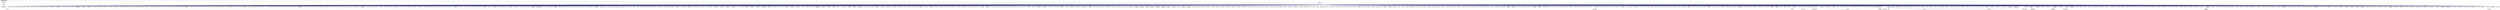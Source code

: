 digraph "hpx_user_main_config.hpp"
{
  edge [fontname="Helvetica",fontsize="10",labelfontname="Helvetica",labelfontsize="10"];
  node [fontname="Helvetica",fontsize="10",shape=record];
  Node18 [label="hpx_user_main_config.hpp",height=0.2,width=0.4,color="black", fillcolor="grey75", style="filled", fontcolor="black"];
  Node18 -> Node19 [dir="back",color="midnightblue",fontsize="10",style="solid",fontname="Helvetica"];
  Node19 [label="hpx_init_impl.hpp",height=0.2,width=0.4,color="black", fillcolor="white", style="filled",URL="$d3/d6b/hpx__init__impl_8hpp.html"];
  Node19 -> Node20 [dir="back",color="midnightblue",fontsize="10",style="solid",fontname="Helvetica"];
  Node20 [label="hpx_init.hpp",height=0.2,width=0.4,color="red", fillcolor="white", style="filled",URL="$d5/df5/hpx__init_8hpp.html"];
  Node20 -> Node21 [dir="back",color="midnightblue",fontsize="10",style="solid",fontname="Helvetica"];
  Node21 [label="1d_stencil_1.cpp",height=0.2,width=0.4,color="black", fillcolor="white", style="filled",URL="$d2/db1/1d__stencil__1_8cpp.html"];
  Node20 -> Node22 [dir="back",color="midnightblue",fontsize="10",style="solid",fontname="Helvetica"];
  Node22 [label="1d_stencil_2.cpp",height=0.2,width=0.4,color="black", fillcolor="white", style="filled",URL="$d3/dd1/1d__stencil__2_8cpp.html"];
  Node20 -> Node23 [dir="back",color="midnightblue",fontsize="10",style="solid",fontname="Helvetica"];
  Node23 [label="1d_stencil_3.cpp",height=0.2,width=0.4,color="black", fillcolor="white", style="filled",URL="$db/d19/1d__stencil__3_8cpp.html"];
  Node20 -> Node24 [dir="back",color="midnightblue",fontsize="10",style="solid",fontname="Helvetica"];
  Node24 [label="1d_stencil_4.cpp",height=0.2,width=0.4,color="black", fillcolor="white", style="filled",URL="$d1/d7d/1d__stencil__4_8cpp.html"];
  Node20 -> Node25 [dir="back",color="midnightblue",fontsize="10",style="solid",fontname="Helvetica"];
  Node25 [label="1d_stencil_4_parallel.cpp",height=0.2,width=0.4,color="black", fillcolor="white", style="filled",URL="$d6/d05/1d__stencil__4__parallel_8cpp.html"];
  Node20 -> Node26 [dir="back",color="midnightblue",fontsize="10",style="solid",fontname="Helvetica"];
  Node26 [label="1d_stencil_4_repart.cpp",height=0.2,width=0.4,color="black", fillcolor="white", style="filled",URL="$d0/d6b/1d__stencil__4__repart_8cpp.html"];
  Node20 -> Node27 [dir="back",color="midnightblue",fontsize="10",style="solid",fontname="Helvetica"];
  Node27 [label="1d_stencil_4_throttle.cpp",height=0.2,width=0.4,color="black", fillcolor="white", style="filled",URL="$d6/de5/1d__stencil__4__throttle_8cpp.html"];
  Node20 -> Node28 [dir="back",color="midnightblue",fontsize="10",style="solid",fontname="Helvetica"];
  Node28 [label="1d_stencil_5.cpp",height=0.2,width=0.4,color="black", fillcolor="white", style="filled",URL="$d7/d2a/1d__stencil__5_8cpp.html"];
  Node20 -> Node29 [dir="back",color="midnightblue",fontsize="10",style="solid",fontname="Helvetica"];
  Node29 [label="1d_stencil_6.cpp",height=0.2,width=0.4,color="black", fillcolor="white", style="filled",URL="$db/de7/1d__stencil__6_8cpp.html"];
  Node20 -> Node30 [dir="back",color="midnightblue",fontsize="10",style="solid",fontname="Helvetica"];
  Node30 [label="1d_stencil_7.cpp",height=0.2,width=0.4,color="black", fillcolor="white", style="filled",URL="$d4/d5a/1d__stencil__7_8cpp.html"];
  Node20 -> Node31 [dir="back",color="midnightblue",fontsize="10",style="solid",fontname="Helvetica"];
  Node31 [label="1d_stencil_8.cpp",height=0.2,width=0.4,color="black", fillcolor="white", style="filled",URL="$df/de0/1d__stencil__8_8cpp.html"];
  Node20 -> Node32 [dir="back",color="midnightblue",fontsize="10",style="solid",fontname="Helvetica"];
  Node32 [label="accumulator_client.cpp",height=0.2,width=0.4,color="black", fillcolor="white", style="filled",URL="$d7/dd0/accumulator__client_8cpp.html"];
  Node20 -> Node33 [dir="back",color="midnightblue",fontsize="10",style="solid",fontname="Helvetica"];
  Node33 [label="template_accumulator\l_client.cpp",height=0.2,width=0.4,color="black", fillcolor="white", style="filled",URL="$df/d93/template__accumulator__client_8cpp.html"];
  Node20 -> Node34 [dir="back",color="midnightblue",fontsize="10",style="solid",fontname="Helvetica"];
  Node34 [label="template_function_accumulator\l_client.cpp",height=0.2,width=0.4,color="black", fillcolor="white", style="filled",URL="$d0/dc6/template__function__accumulator__client_8cpp.html"];
  Node20 -> Node35 [dir="back",color="midnightblue",fontsize="10",style="solid",fontname="Helvetica"];
  Node35 [label="ag_client.cpp",height=0.2,width=0.4,color="black", fillcolor="white", style="filled",URL="$d4/d5d/ag__client_8cpp.html"];
  Node20 -> Node36 [dir="back",color="midnightblue",fontsize="10",style="solid",fontname="Helvetica"];
  Node36 [label="apex_balance.cpp",height=0.2,width=0.4,color="black", fillcolor="white", style="filled",URL="$d4/d8e/apex__balance_8cpp.html"];
  Node20 -> Node37 [dir="back",color="midnightblue",fontsize="10",style="solid",fontname="Helvetica"];
  Node37 [label="apex_fibonacci.cpp",height=0.2,width=0.4,color="black", fillcolor="white", style="filled",URL="$de/de1/apex__fibonacci_8cpp.html"];
  Node20 -> Node38 [dir="back",color="midnightblue",fontsize="10",style="solid",fontname="Helvetica"];
  Node38 [label="apex_policy_engine\l_active_thread_count.cpp",height=0.2,width=0.4,color="black", fillcolor="white", style="filled",URL="$d5/d01/apex__policy__engine__active__thread__count_8cpp.html"];
  Node20 -> Node39 [dir="back",color="midnightblue",fontsize="10",style="solid",fontname="Helvetica"];
  Node39 [label="apex_policy_engine\l_events.cpp",height=0.2,width=0.4,color="black", fillcolor="white", style="filled",URL="$df/d0f/apex__policy__engine__events_8cpp.html"];
  Node20 -> Node40 [dir="back",color="midnightblue",fontsize="10",style="solid",fontname="Helvetica"];
  Node40 [label="apex_policy_engine\l_periodic.cpp",height=0.2,width=0.4,color="black", fillcolor="white", style="filled",URL="$d5/d7b/apex__policy__engine__periodic_8cpp.html"];
  Node20 -> Node41 [dir="back",color="midnightblue",fontsize="10",style="solid",fontname="Helvetica"];
  Node41 [label="async_io_action.cpp",height=0.2,width=0.4,color="black", fillcolor="white", style="filled",URL="$d3/df5/async__io__action_8cpp.html"];
  Node20 -> Node42 [dir="back",color="midnightblue",fontsize="10",style="solid",fontname="Helvetica"];
  Node42 [label="async_io_external.cpp",height=0.2,width=0.4,color="black", fillcolor="white", style="filled",URL="$da/d9a/async__io__external_8cpp.html"];
  Node20 -> Node43 [dir="back",color="midnightblue",fontsize="10",style="solid",fontname="Helvetica"];
  Node43 [label="async_io_low_level.cpp",height=0.2,width=0.4,color="black", fillcolor="white", style="filled",URL="$dc/d10/async__io__low__level_8cpp.html"];
  Node20 -> Node44 [dir="back",color="midnightblue",fontsize="10",style="solid",fontname="Helvetica"];
  Node44 [label="async_io_simple.cpp",height=0.2,width=0.4,color="black", fillcolor="white", style="filled",URL="$da/db7/async__io__simple_8cpp.html"];
  Node20 -> Node45 [dir="back",color="midnightblue",fontsize="10",style="solid",fontname="Helvetica"];
  Node45 [label="hpx_thread_phase.cpp",height=0.2,width=0.4,color="black", fillcolor="white", style="filled",URL="$d5/dca/hpx__thread__phase_8cpp.html"];
  Node20 -> Node46 [dir="back",color="midnightblue",fontsize="10",style="solid",fontname="Helvetica"];
  Node46 [label="os_thread_num.cpp",height=0.2,width=0.4,color="black", fillcolor="white", style="filled",URL="$d2/dfb/os__thread__num_8cpp.html"];
  Node20 -> Node47 [dir="back",color="midnightblue",fontsize="10",style="solid",fontname="Helvetica"];
  Node47 [label="cancelable_action_client.cpp",height=0.2,width=0.4,color="black", fillcolor="white", style="filled",URL="$d1/db8/cancelable__action__client_8cpp.html"];
  Node20 -> Node48 [dir="back",color="midnightblue",fontsize="10",style="solid",fontname="Helvetica"];
  Node48 [label="cublas_matmul.cpp",height=0.2,width=0.4,color="black", fillcolor="white", style="filled",URL="$dd/d84/cublas__matmul_8cpp.html"];
  Node20 -> Node49 [dir="back",color="midnightblue",fontsize="10",style="solid",fontname="Helvetica"];
  Node49 [label="rnd_future_reduce.cpp",height=0.2,width=0.4,color="black", fillcolor="white", style="filled",URL="$d1/db5/rnd__future__reduce_8cpp.html"];
  Node20 -> Node50 [dir="back",color="midnightblue",fontsize="10",style="solid",fontname="Helvetica"];
  Node50 [label="heartbeat.cpp",height=0.2,width=0.4,color="black", fillcolor="white", style="filled",URL="$d8/d98/heartbeat_8cpp.html"];
  Node20 -> Node51 [dir="back",color="midnightblue",fontsize="10",style="solid",fontname="Helvetica"];
  Node51 [label="heartbeat_console.cpp",height=0.2,width=0.4,color="black", fillcolor="white", style="filled",URL="$da/de8/heartbeat__console_8cpp.html"];
  Node20 -> Node52 [dir="back",color="midnightblue",fontsize="10",style="solid",fontname="Helvetica"];
  Node52 [label="hello_world_client.cpp",height=0.2,width=0.4,color="black", fillcolor="white", style="filled",URL="$d5/da6/hello__world__client_8cpp.html"];
  Node20 -> Node53 [dir="back",color="midnightblue",fontsize="10",style="solid",fontname="Helvetica"];
  Node53 [label="interpolate1d_client.cpp",height=0.2,width=0.4,color="black", fillcolor="white", style="filled",URL="$d4/da6/interpolate1d__client_8cpp.html"];
  Node20 -> Node54 [dir="back",color="midnightblue",fontsize="10",style="solid",fontname="Helvetica"];
  Node54 [label="jacobi.cpp",height=0.2,width=0.4,color="black", fillcolor="white", style="filled",URL="$d2/d27/jacobi_8cpp.html"];
  Node20 -> Node55 [dir="back",color="midnightblue",fontsize="10",style="solid",fontname="Helvetica"];
  Node55 [label="jacobi.cpp",height=0.2,width=0.4,color="black", fillcolor="white", style="filled",URL="$d3/d44/smp_2jacobi_8cpp.html"];
  Node20 -> Node56 [dir="back",color="midnightblue",fontsize="10",style="solid",fontname="Helvetica"];
  Node56 [label="jacobi_nonuniform.cpp",height=0.2,width=0.4,color="black", fillcolor="white", style="filled",URL="$dd/ddc/jacobi__nonuniform_8cpp.html"];
  Node20 -> Node57 [dir="back",color="midnightblue",fontsize="10",style="solid",fontname="Helvetica"];
  Node57 [label="nqueen_client.cpp",height=0.2,width=0.4,color="black", fillcolor="white", style="filled",URL="$d3/d5e/nqueen__client_8cpp.html"];
  Node20 -> Node58 [dir="back",color="midnightblue",fontsize="10",style="solid",fontname="Helvetica"];
  Node58 [label="access_counter_set.cpp",height=0.2,width=0.4,color="black", fillcolor="white", style="filled",URL="$dc/d52/access__counter__set_8cpp.html"];
  Node20 -> Node59 [dir="back",color="midnightblue",fontsize="10",style="solid",fontname="Helvetica"];
  Node59 [label="simplest_performance\l_counter.cpp",height=0.2,width=0.4,color="black", fillcolor="white", style="filled",URL="$d4/d4e/simplest__performance__counter_8cpp.html"];
  Node20 -> Node60 [dir="back",color="midnightblue",fontsize="10",style="solid",fontname="Helvetica"];
  Node60 [label="sine_client.cpp",height=0.2,width=0.4,color="black", fillcolor="white", style="filled",URL="$db/d62/sine__client_8cpp.html"];
  Node20 -> Node61 [dir="back",color="midnightblue",fontsize="10",style="solid",fontname="Helvetica"];
  Node61 [label="qt.cpp",height=0.2,width=0.4,color="black", fillcolor="white", style="filled",URL="$df/d90/qt_8cpp.html"];
  Node20 -> Node62 [dir="back",color="midnightblue",fontsize="10",style="solid",fontname="Helvetica"];
  Node62 [label="queue_client.cpp",height=0.2,width=0.4,color="black", fillcolor="white", style="filled",URL="$d7/d96/queue__client_8cpp.html"];
  Node20 -> Node63 [dir="back",color="midnightblue",fontsize="10",style="solid",fontname="Helvetica"];
  Node63 [label="1d_wave_equation.cpp",height=0.2,width=0.4,color="black", fillcolor="white", style="filled",URL="$da/dab/1d__wave__equation_8cpp.html"];
  Node20 -> Node64 [dir="back",color="midnightblue",fontsize="10",style="solid",fontname="Helvetica"];
  Node64 [label="allow_unknown_options.cpp",height=0.2,width=0.4,color="black", fillcolor="white", style="filled",URL="$d9/dc9/allow__unknown__options_8cpp.html"];
  Node20 -> Node65 [dir="back",color="midnightblue",fontsize="10",style="solid",fontname="Helvetica"];
  Node65 [label="command_line_handling.cpp",height=0.2,width=0.4,color="black", fillcolor="white", style="filled",URL="$d4/d05/examples_2quickstart_2command__line__handling_8cpp.html"];
  Node20 -> Node66 [dir="back",color="midnightblue",fontsize="10",style="solid",fontname="Helvetica"];
  Node66 [label="composable_guard.cpp",height=0.2,width=0.4,color="black", fillcolor="white", style="filled",URL="$d3/d68/examples_2quickstart_2composable__guard_8cpp.html"];
  Node20 -> Node67 [dir="back",color="midnightblue",fontsize="10",style="solid",fontname="Helvetica"];
  Node67 [label="error_handling.cpp",height=0.2,width=0.4,color="black", fillcolor="white", style="filled",URL="$d9/d96/error__handling_8cpp.html"];
  Node20 -> Node68 [dir="back",color="midnightblue",fontsize="10",style="solid",fontname="Helvetica"];
  Node68 [label="factorial.cpp",height=0.2,width=0.4,color="black", fillcolor="white", style="filled",URL="$d9/d00/factorial_8cpp.html"];
  Node20 -> Node69 [dir="back",color="midnightblue",fontsize="10",style="solid",fontname="Helvetica"];
  Node69 [label="fibonacci.cpp",height=0.2,width=0.4,color="black", fillcolor="white", style="filled",URL="$d9/d89/fibonacci_8cpp.html"];
  Node20 -> Node70 [dir="back",color="midnightblue",fontsize="10",style="solid",fontname="Helvetica"];
  Node70 [label="fibonacci_await.cpp",height=0.2,width=0.4,color="black", fillcolor="white", style="filled",URL="$dc/d1c/fibonacci__await_8cpp.html"];
  Node20 -> Node71 [dir="back",color="midnightblue",fontsize="10",style="solid",fontname="Helvetica"];
  Node71 [label="fibonacci_dataflow.cpp",height=0.2,width=0.4,color="black", fillcolor="white", style="filled",URL="$df/d3d/fibonacci__dataflow_8cpp.html"];
  Node20 -> Node72 [dir="back",color="midnightblue",fontsize="10",style="solid",fontname="Helvetica"];
  Node72 [label="fibonacci_futures.cpp",height=0.2,width=0.4,color="black", fillcolor="white", style="filled",URL="$d6/de3/fibonacci__futures_8cpp.html"];
  Node20 -> Node73 [dir="back",color="midnightblue",fontsize="10",style="solid",fontname="Helvetica"];
  Node73 [label="fibonacci_futures_distributed.cpp",height=0.2,width=0.4,color="black", fillcolor="white", style="filled",URL="$d1/dc9/fibonacci__futures__distributed_8cpp.html"];
  Node20 -> Node74 [dir="back",color="midnightblue",fontsize="10",style="solid",fontname="Helvetica"];
  Node74 [label="fibonacci_one.cpp",height=0.2,width=0.4,color="black", fillcolor="white", style="filled",URL="$d8/d78/fibonacci__one_8cpp.html"];
  Node20 -> Node75 [dir="back",color="midnightblue",fontsize="10",style="solid",fontname="Helvetica"];
  Node75 [label="fractals.cpp",height=0.2,width=0.4,color="black", fillcolor="white", style="filled",URL="$d8/d58/fractals_8cpp.html"];
  Node20 -> Node76 [dir="back",color="midnightblue",fontsize="10",style="solid",fontname="Helvetica"];
  Node76 [label="fractals_executor.cpp",height=0.2,width=0.4,color="black", fillcolor="white", style="filled",URL="$d9/da9/fractals__executor_8cpp.html"];
  Node20 -> Node77 [dir="back",color="midnightblue",fontsize="10",style="solid",fontname="Helvetica"];
  Node77 [label="fractals_struct.cpp",height=0.2,width=0.4,color="black", fillcolor="white", style="filled",URL="$d8/d2f/fractals__struct_8cpp.html"];
  Node20 -> Node78 [dir="back",color="midnightblue",fontsize="10",style="solid",fontname="Helvetica"];
  Node78 [label="interest_calculator.cpp",height=0.2,width=0.4,color="black", fillcolor="white", style="filled",URL="$d2/d86/interest__calculator_8cpp.html"];
  Node20 -> Node79 [dir="back",color="midnightblue",fontsize="10",style="solid",fontname="Helvetica"];
  Node79 [label="latch_local.cpp",height=0.2,width=0.4,color="black", fillcolor="white", style="filled",URL="$dd/dd3/latch__local_8cpp.html"];
  Node20 -> Node80 [dir="back",color="midnightblue",fontsize="10",style="solid",fontname="Helvetica"];
  Node80 [label="latch_remote.cpp",height=0.2,width=0.4,color="black", fillcolor="white", style="filled",URL="$df/d59/latch__remote_8cpp.html"];
  Node20 -> Node81 [dir="back",color="midnightblue",fontsize="10",style="solid",fontname="Helvetica"];
  Node81 [label="non_atomic_rma.cpp",height=0.2,width=0.4,color="black", fillcolor="white", style="filled",URL="$d7/d8b/non__atomic__rma_8cpp.html"];
  Node20 -> Node82 [dir="back",color="midnightblue",fontsize="10",style="solid",fontname="Helvetica"];
  Node82 [label="partitioned_vector\l_spmd_foreach.cpp",height=0.2,width=0.4,color="black", fillcolor="white", style="filled",URL="$db/d7c/partitioned__vector__spmd__foreach_8cpp.html"];
  Node20 -> Node83 [dir="back",color="midnightblue",fontsize="10",style="solid",fontname="Helvetica"];
  Node83 [label="pingpong.cpp",height=0.2,width=0.4,color="black", fillcolor="white", style="filled",URL="$dd/d4d/pingpong_8cpp.html"];
  Node20 -> Node84 [dir="back",color="midnightblue",fontsize="10",style="solid",fontname="Helvetica"];
  Node84 [label="quicksort.cpp",height=0.2,width=0.4,color="black", fillcolor="white", style="filled",URL="$d3/d1e/quicksort_8cpp.html"];
  Node20 -> Node85 [dir="back",color="midnightblue",fontsize="10",style="solid",fontname="Helvetica"];
  Node85 [label="safe_object.cpp",height=0.2,width=0.4,color="black", fillcolor="white", style="filled",URL="$dd/d52/safe__object_8cpp.html"];
  Node20 -> Node86 [dir="back",color="midnightblue",fontsize="10",style="solid",fontname="Helvetica"];
  Node86 [label="sierpinski.cpp",height=0.2,width=0.4,color="black", fillcolor="white", style="filled",URL="$d3/d7e/sierpinski_8cpp.html"];
  Node20 -> Node87 [dir="back",color="midnightblue",fontsize="10",style="solid",fontname="Helvetica"];
  Node87 [label="sort_by_key_demo.cpp",height=0.2,width=0.4,color="black", fillcolor="white", style="filled",URL="$da/d20/sort__by__key__demo_8cpp.html"];
  Node20 -> Node88 [dir="back",color="midnightblue",fontsize="10",style="solid",fontname="Helvetica"];
  Node88 [label="timed_futures.cpp",height=0.2,width=0.4,color="black", fillcolor="white", style="filled",URL="$d6/d8d/timed__futures_8cpp.html"];
  Node20 -> Node89 [dir="back",color="midnightblue",fontsize="10",style="solid",fontname="Helvetica"];
  Node89 [label="timed_wake.cpp",height=0.2,width=0.4,color="black", fillcolor="white", style="filled",URL="$d8/df9/timed__wake_8cpp.html"];
  Node20 -> Node90 [dir="back",color="midnightblue",fontsize="10",style="solid",fontname="Helvetica"];
  Node90 [label="vector_counting_dotproduct.cpp",height=0.2,width=0.4,color="black", fillcolor="white", style="filled",URL="$df/de9/vector__counting__dotproduct_8cpp.html"];
  Node20 -> Node91 [dir="back",color="midnightblue",fontsize="10",style="solid",fontname="Helvetica"];
  Node91 [label="vector_zip_dotproduct.cpp",height=0.2,width=0.4,color="black", fillcolor="white", style="filled",URL="$dc/d18/vector__zip__dotproduct_8cpp.html"];
  Node20 -> Node92 [dir="back",color="midnightblue",fontsize="10",style="solid",fontname="Helvetica"];
  Node92 [label="wait_composition.cpp",height=0.2,width=0.4,color="black", fillcolor="white", style="filled",URL="$d6/d13/wait__composition_8cpp.html"];
  Node20 -> Node93 [dir="back",color="midnightblue",fontsize="10",style="solid",fontname="Helvetica"];
  Node93 [label="random_mem_access_client.cpp",height=0.2,width=0.4,color="black", fillcolor="white", style="filled",URL="$df/d1b/random__mem__access__client_8cpp.html"];
  Node20 -> Node94 [dir="back",color="midnightblue",fontsize="10",style="solid",fontname="Helvetica"];
  Node94 [label="oversubscribing_resource\l_partitioner.cpp",height=0.2,width=0.4,color="black", fillcolor="white", style="filled",URL="$dd/dee/oversubscribing__resource__partitioner_8cpp.html"];
  Node20 -> Node95 [dir="back",color="midnightblue",fontsize="10",style="solid",fontname="Helvetica"];
  Node95 [label="simple_resource_partitioner.cpp",height=0.2,width=0.4,color="black", fillcolor="white", style="filled",URL="$d5/df9/simple__resource__partitioner_8cpp.html"];
  Node20 -> Node96 [dir="back",color="midnightblue",fontsize="10",style="solid",fontname="Helvetica"];
  Node96 [label="sheneos_client.cpp",height=0.2,width=0.4,color="black", fillcolor="white", style="filled",URL="$d5/da5/sheneos__client_8cpp.html"];
  Node20 -> Node97 [dir="back",color="midnightblue",fontsize="10",style="solid",fontname="Helvetica"];
  Node97 [label="sheneos_compare.cpp",height=0.2,width=0.4,color="black", fillcolor="white", style="filled",URL="$dc/d11/sheneos__compare_8cpp.html"];
  Node20 -> Node98 [dir="back",color="midnightblue",fontsize="10",style="solid",fontname="Helvetica"];
  Node98 [label="sheneos_test.cpp",height=0.2,width=0.4,color="black", fillcolor="white", style="filled",URL="$d4/d6e/sheneos__test_8cpp.html"];
  Node20 -> Node99 [dir="back",color="midnightblue",fontsize="10",style="solid",fontname="Helvetica"];
  Node99 [label="spell_check_file.cpp",height=0.2,width=0.4,color="black", fillcolor="white", style="filled",URL="$df/df7/spell__check__file_8cpp.html"];
  Node20 -> Node100 [dir="back",color="midnightblue",fontsize="10",style="solid",fontname="Helvetica"];
  Node100 [label="spell_check_simple.cpp",height=0.2,width=0.4,color="black", fillcolor="white", style="filled",URL="$dd/d54/spell__check__simple_8cpp.html"];
  Node20 -> Node101 [dir="back",color="midnightblue",fontsize="10",style="solid",fontname="Helvetica"];
  Node101 [label="spin.cpp",height=0.2,width=0.4,color="black", fillcolor="white", style="filled",URL="$d7/df2/spin_8cpp.html"];
  Node20 -> Node102 [dir="back",color="midnightblue",fontsize="10",style="solid",fontname="Helvetica"];
  Node102 [label="throttle_client.cpp",height=0.2,width=0.4,color="black", fillcolor="white", style="filled",URL="$d0/db7/throttle__client_8cpp.html"];
  Node20 -> Node103 [dir="back",color="midnightblue",fontsize="10",style="solid",fontname="Helvetica"];
  Node103 [label="transpose_await.cpp",height=0.2,width=0.4,color="black", fillcolor="white", style="filled",URL="$de/d68/transpose__await_8cpp.html"];
  Node20 -> Node104 [dir="back",color="midnightblue",fontsize="10",style="solid",fontname="Helvetica"];
  Node104 [label="transpose_block.cpp",height=0.2,width=0.4,color="black", fillcolor="white", style="filled",URL="$d0/de1/transpose__block_8cpp.html"];
  Node20 -> Node105 [dir="back",color="midnightblue",fontsize="10",style="solid",fontname="Helvetica"];
  Node105 [label="transpose_block_numa.cpp",height=0.2,width=0.4,color="black", fillcolor="white", style="filled",URL="$dd/d3b/transpose__block__numa_8cpp.html"];
  Node20 -> Node106 [dir="back",color="midnightblue",fontsize="10",style="solid",fontname="Helvetica"];
  Node106 [label="transpose_serial.cpp",height=0.2,width=0.4,color="black", fillcolor="white", style="filled",URL="$db/d74/transpose__serial_8cpp.html"];
  Node20 -> Node107 [dir="back",color="midnightblue",fontsize="10",style="solid",fontname="Helvetica"];
  Node107 [label="transpose_serial_block.cpp",height=0.2,width=0.4,color="black", fillcolor="white", style="filled",URL="$d8/daa/transpose__serial__block_8cpp.html"];
  Node20 -> Node108 [dir="back",color="midnightblue",fontsize="10",style="solid",fontname="Helvetica"];
  Node108 [label="transpose_serial_vector.cpp",height=0.2,width=0.4,color="black", fillcolor="white", style="filled",URL="$d4/d04/transpose__serial__vector_8cpp.html"];
  Node20 -> Node109 [dir="back",color="midnightblue",fontsize="10",style="solid",fontname="Helvetica"];
  Node109 [label="transpose_smp.cpp",height=0.2,width=0.4,color="black", fillcolor="white", style="filled",URL="$d2/d99/transpose__smp_8cpp.html"];
  Node20 -> Node110 [dir="back",color="midnightblue",fontsize="10",style="solid",fontname="Helvetica"];
  Node110 [label="transpose_smp_block.cpp",height=0.2,width=0.4,color="black", fillcolor="white", style="filled",URL="$da/d4d/transpose__smp__block_8cpp.html"];
  Node20 -> Node111 [dir="back",color="midnightblue",fontsize="10",style="solid",fontname="Helvetica"];
  Node111 [label="simple_central_tuplespace\l_client.cpp",height=0.2,width=0.4,color="black", fillcolor="white", style="filled",URL="$d1/d7b/simple__central__tuplespace__client_8cpp.html"];
  Node20 -> Node19 [dir="back",color="midnightblue",fontsize="10",style="solid",fontname="Helvetica"];
  Node20 -> Node112 [dir="back",color="midnightblue",fontsize="10",style="solid",fontname="Helvetica"];
  Node112 [label="hpx_main.hpp",height=0.2,width=0.4,color="red", fillcolor="white", style="filled",URL="$df/d16/hpx__main_8hpp.html"];
  Node20 -> Node257 [dir="back",color="midnightblue",fontsize="10",style="solid",fontname="Helvetica"];
  Node257 [label="hpx_main_impl.hpp",height=0.2,width=0.4,color="red", fillcolor="white", style="filled",URL="$dc/dd2/hpx__main__impl_8hpp.html"];
  Node20 -> Node259 [dir="back",color="midnightblue",fontsize="10",style="solid",fontname="Helvetica"];
  Node259 [label="command_line_handling.hpp",height=0.2,width=0.4,color="red", fillcolor="white", style="filled",URL="$dc/dbc/command__line__handling_8hpp.html"];
  Node259 -> Node817 [dir="back",color="midnightblue",fontsize="10",style="solid",fontname="Helvetica"];
  Node817 [label="hpx_init.cpp",height=0.2,width=0.4,color="black", fillcolor="white", style="filled",URL="$d6/dfa/hpx__init_8cpp.html"];
  Node20 -> Node336 [dir="back",color="midnightblue",fontsize="10",style="solid",fontname="Helvetica"];
  Node336 [label="hpx_runtime.cpp",height=0.2,width=0.4,color="black", fillcolor="white", style="filled",URL="$d7/d1e/hpx__runtime_8cpp.html"];
  Node20 -> Node817 [dir="back",color="midnightblue",fontsize="10",style="solid",fontname="Helvetica"];
  Node20 -> Node848 [dir="back",color="midnightblue",fontsize="10",style="solid",fontname="Helvetica"];
  Node848 [label="hpx_main.cpp",height=0.2,width=0.4,color="black", fillcolor="white", style="filled",URL="$d3/d07/hpx__main_8cpp.html"];
  Node20 -> Node849 [dir="back",color="midnightblue",fontsize="10",style="solid",fontname="Helvetica"];
  Node849 [label="hpx_main_argc_argv.cpp",height=0.2,width=0.4,color="black", fillcolor="white", style="filled",URL="$d3/df2/hpx__main__argc__argv_8cpp.html"];
  Node20 -> Node850 [dir="back",color="midnightblue",fontsize="10",style="solid",fontname="Helvetica"];
  Node850 [label="hpx_main_variables\l_map.cpp",height=0.2,width=0.4,color="black", fillcolor="white", style="filled",URL="$d5/d75/hpx__main__variables__map_8cpp.html"];
  Node20 -> Node851 [dir="back",color="midnightblue",fontsize="10",style="solid",fontname="Helvetica"];
  Node851 [label="hpx_user_main.cpp",height=0.2,width=0.4,color="black", fillcolor="white", style="filled",URL="$d2/d68/hpx__user__main_8cpp.html"];
  Node20 -> Node852 [dir="back",color="midnightblue",fontsize="10",style="solid",fontname="Helvetica"];
  Node852 [label="hpx_user_main_argc\l_argv.cpp",height=0.2,width=0.4,color="black", fillcolor="white", style="filled",URL="$d2/d71/hpx__user__main__argc__argv_8cpp.html"];
  Node20 -> Node337 [dir="back",color="midnightblue",fontsize="10",style="solid",fontname="Helvetica"];
  Node337 [label="synchronize.cpp",height=0.2,width=0.4,color="black", fillcolor="white", style="filled",URL="$da/da2/synchronize_8cpp.html"];
  Node20 -> Node338 [dir="back",color="midnightblue",fontsize="10",style="solid",fontname="Helvetica"];
  Node338 [label="agas_cache_timings.cpp",height=0.2,width=0.4,color="black", fillcolor="white", style="filled",URL="$dd/d37/agas__cache__timings_8cpp.html"];
  Node20 -> Node339 [dir="back",color="midnightblue",fontsize="10",style="solid",fontname="Helvetica"];
  Node339 [label="async_overheads.cpp",height=0.2,width=0.4,color="black", fillcolor="white", style="filled",URL="$de/da6/async__overheads_8cpp.html"];
  Node20 -> Node340 [dir="back",color="midnightblue",fontsize="10",style="solid",fontname="Helvetica"];
  Node340 [label="coroutines_call_overhead.cpp",height=0.2,width=0.4,color="black", fillcolor="white", style="filled",URL="$da/d1e/coroutines__call__overhead_8cpp.html"];
  Node20 -> Node341 [dir="back",color="midnightblue",fontsize="10",style="solid",fontname="Helvetica"];
  Node341 [label="foreach_scaling.cpp",height=0.2,width=0.4,color="black", fillcolor="white", style="filled",URL="$d4/d94/foreach__scaling_8cpp.html"];
  Node20 -> Node758 [dir="back",color="midnightblue",fontsize="10",style="solid",fontname="Helvetica"];
  Node758 [label="future_overhead.cpp",height=0.2,width=0.4,color="black", fillcolor="white", style="filled",URL="$d3/d79/future__overhead_8cpp.html"];
  Node20 -> Node759 [dir="back",color="midnightblue",fontsize="10",style="solid",fontname="Helvetica"];
  Node759 [label="hpx_heterogeneous_timed\l_task_spawn.cpp",height=0.2,width=0.4,color="black", fillcolor="white", style="filled",URL="$dd/d27/hpx__heterogeneous__timed__task__spawn_8cpp.html"];
  Node20 -> Node343 [dir="back",color="midnightblue",fontsize="10",style="solid",fontname="Helvetica"];
  Node343 [label="hpx_homogeneous_timed\l_task_spawn_executors.cpp",height=0.2,width=0.4,color="black", fillcolor="white", style="filled",URL="$d1/d3b/hpx__homogeneous__timed__task__spawn__executors_8cpp.html"];
  Node20 -> Node344 [dir="back",color="midnightblue",fontsize="10",style="solid",fontname="Helvetica"];
  Node344 [label="htts2_hpx.cpp",height=0.2,width=0.4,color="black", fillcolor="white", style="filled",URL="$d2/daf/htts2__hpx_8cpp.html"];
  Node20 -> Node760 [dir="back",color="midnightblue",fontsize="10",style="solid",fontname="Helvetica"];
  Node760 [label="parent_vs_child_stealing.cpp",height=0.2,width=0.4,color="black", fillcolor="white", style="filled",URL="$d2/d07/parent__vs__child__stealing_8cpp.html"];
  Node20 -> Node345 [dir="back",color="midnightblue",fontsize="10",style="solid",fontname="Helvetica"];
  Node345 [label="partitioned_vector\l_foreach.cpp",height=0.2,width=0.4,color="black", fillcolor="white", style="filled",URL="$df/d5f/partitioned__vector__foreach_8cpp.html"];
  Node20 -> Node346 [dir="back",color="midnightblue",fontsize="10",style="solid",fontname="Helvetica"];
  Node346 [label="serialization_overhead.cpp",height=0.2,width=0.4,color="black", fillcolor="white", style="filled",URL="$d3/df8/serialization__overhead_8cpp.html"];
  Node20 -> Node347 [dir="back",color="midnightblue",fontsize="10",style="solid",fontname="Helvetica"];
  Node347 [label="sizeof.cpp",height=0.2,width=0.4,color="black", fillcolor="white", style="filled",URL="$d3/d0f/sizeof_8cpp.html"];
  Node20 -> Node761 [dir="back",color="midnightblue",fontsize="10",style="solid",fontname="Helvetica"];
  Node761 [label="spinlock_overhead1.cpp",height=0.2,width=0.4,color="black", fillcolor="white", style="filled",URL="$d0/d32/spinlock__overhead1_8cpp.html"];
  Node20 -> Node762 [dir="back",color="midnightblue",fontsize="10",style="solid",fontname="Helvetica"];
  Node762 [label="spinlock_overhead2.cpp",height=0.2,width=0.4,color="black", fillcolor="white", style="filled",URL="$de/d55/spinlock__overhead2_8cpp.html"];
  Node20 -> Node348 [dir="back",color="midnightblue",fontsize="10",style="solid",fontname="Helvetica"];
  Node348 [label="stencil3_iterators.cpp",height=0.2,width=0.4,color="black", fillcolor="white", style="filled",URL="$db/d9e/stencil3__iterators_8cpp.html"];
  Node20 -> Node349 [dir="back",color="midnightblue",fontsize="10",style="solid",fontname="Helvetica"];
  Node349 [label="stream.cpp",height=0.2,width=0.4,color="black", fillcolor="white", style="filled",URL="$da/d5f/stream_8cpp.html"];
  Node20 -> Node350 [dir="back",color="midnightblue",fontsize="10",style="solid",fontname="Helvetica"];
  Node350 [label="timed_task_spawn.cpp",height=0.2,width=0.4,color="black", fillcolor="white", style="filled",URL="$df/de1/timed__task__spawn_8cpp.html"];
  Node20 -> Node351 [dir="back",color="midnightblue",fontsize="10",style="solid",fontname="Helvetica"];
  Node351 [label="transform_reduce_binary\l_scaling.cpp",height=0.2,width=0.4,color="black", fillcolor="white", style="filled",URL="$d1/dae/transform__reduce__binary__scaling_8cpp.html"];
  Node20 -> Node352 [dir="back",color="midnightblue",fontsize="10",style="solid",fontname="Helvetica"];
  Node352 [label="transform_reduce_scaling.cpp",height=0.2,width=0.4,color="black", fillcolor="white", style="filled",URL="$db/d2a/transform__reduce__scaling_8cpp.html"];
  Node20 -> Node763 [dir="back",color="midnightblue",fontsize="10",style="solid",fontname="Helvetica"];
  Node763 [label="wait_all_timings.cpp",height=0.2,width=0.4,color="black", fillcolor="white", style="filled",URL="$d5/da1/wait__all__timings_8cpp.html"];
  Node20 -> Node353 [dir="back",color="midnightblue",fontsize="10",style="solid",fontname="Helvetica"];
  Node353 [label="minmax_element_performance.cpp",height=0.2,width=0.4,color="black", fillcolor="white", style="filled",URL="$d9/d93/minmax__element__performance_8cpp.html"];
  Node20 -> Node354 [dir="back",color="midnightblue",fontsize="10",style="solid",fontname="Helvetica"];
  Node354 [label="barrier_performance.cpp",height=0.2,width=0.4,color="black", fillcolor="white", style="filled",URL="$d6/d6c/barrier__performance_8cpp.html"];
  Node20 -> Node355 [dir="back",color="midnightblue",fontsize="10",style="solid",fontname="Helvetica"];
  Node355 [label="network_storage.cpp",height=0.2,width=0.4,color="black", fillcolor="white", style="filled",URL="$db/daa/network__storage_8cpp.html"];
  Node20 -> Node356 [dir="back",color="midnightblue",fontsize="10",style="solid",fontname="Helvetica"];
  Node356 [label="simple_profiler.hpp",height=0.2,width=0.4,color="black", fillcolor="white", style="filled",URL="$d8/d02/simple__profiler_8hpp.html"];
  Node356 -> Node355 [dir="back",color="midnightblue",fontsize="10",style="solid",fontname="Helvetica"];
  Node20 -> Node853 [dir="back",color="midnightblue",fontsize="10",style="solid",fontname="Helvetica"];
  Node853 [label="osu_base.cpp",height=0.2,width=0.4,color="black", fillcolor="white", style="filled",URL="$d2/d45/osu__base_8cpp.html"];
  Node20 -> Node357 [dir="back",color="midnightblue",fontsize="10",style="solid",fontname="Helvetica"];
  Node357 [label="osu_bcast.cpp",height=0.2,width=0.4,color="black", fillcolor="white", style="filled",URL="$d3/dca/osu__bcast_8cpp.html"];
  Node20 -> Node362 [dir="back",color="midnightblue",fontsize="10",style="solid",fontname="Helvetica"];
  Node362 [label="osu_scatter.cpp",height=0.2,width=0.4,color="black", fillcolor="white", style="filled",URL="$d4/d4c/osu__scatter_8cpp.html"];
  Node20 -> Node363 [dir="back",color="midnightblue",fontsize="10",style="solid",fontname="Helvetica"];
  Node363 [label="pingpong_performance.cpp",height=0.2,width=0.4,color="black", fillcolor="white", style="filled",URL="$de/d03/pingpong__performance_8cpp.html"];
  Node20 -> Node364 [dir="back",color="midnightblue",fontsize="10",style="solid",fontname="Helvetica"];
  Node364 [label="benchmark_is_heap.cpp",height=0.2,width=0.4,color="black", fillcolor="white", style="filled",URL="$da/d4f/benchmark__is__heap_8cpp.html"];
  Node20 -> Node365 [dir="back",color="midnightblue",fontsize="10",style="solid",fontname="Helvetica"];
  Node365 [label="benchmark_is_heap_until.cpp",height=0.2,width=0.4,color="black", fillcolor="white", style="filled",URL="$dc/df5/benchmark__is__heap__until_8cpp.html"];
  Node20 -> Node366 [dir="back",color="midnightblue",fontsize="10",style="solid",fontname="Helvetica"];
  Node366 [label="benchmark_merge.cpp",height=0.2,width=0.4,color="black", fillcolor="white", style="filled",URL="$dd/d49/benchmark__merge_8cpp.html"];
  Node20 -> Node367 [dir="back",color="midnightblue",fontsize="10",style="solid",fontname="Helvetica"];
  Node367 [label="benchmark_partition.cpp",height=0.2,width=0.4,color="black", fillcolor="white", style="filled",URL="$d9/d88/benchmark__partition_8cpp.html"];
  Node20 -> Node368 [dir="back",color="midnightblue",fontsize="10",style="solid",fontname="Helvetica"];
  Node368 [label="benchmark_partition\l_copy.cpp",height=0.2,width=0.4,color="black", fillcolor="white", style="filled",URL="$d3/d0e/benchmark__partition__copy_8cpp.html"];
  Node20 -> Node369 [dir="back",color="midnightblue",fontsize="10",style="solid",fontname="Helvetica"];
  Node369 [label="benchmark_unique_copy.cpp",height=0.2,width=0.4,color="black", fillcolor="white", style="filled",URL="$d9/d53/benchmark__unique__copy_8cpp.html"];
  Node20 -> Node774 [dir="back",color="midnightblue",fontsize="10",style="solid",fontname="Helvetica"];
  Node774 [label="component_action_move\l_semantics.cpp",height=0.2,width=0.4,color="black", fillcolor="white", style="filled",URL="$d4/d20/component__action__move__semantics_8cpp.html"];
  Node20 -> Node854 [dir="back",color="midnightblue",fontsize="10",style="solid",fontname="Helvetica"];
  Node854 [label="make_continuation_1615.cpp",height=0.2,width=0.4,color="black", fillcolor="white", style="filled",URL="$d4/d2c/make__continuation__1615_8cpp.html"];
  Node20 -> Node855 [dir="back",color="midnightblue",fontsize="10",style="solid",fontname="Helvetica"];
  Node855 [label="plain_action_1550.cpp",height=0.2,width=0.4,color="black", fillcolor="white", style="filled",URL="$d0/dff/plain__action__1550_8cpp.html"];
  Node20 -> Node690 [dir="back",color="midnightblue",fontsize="10",style="solid",fontname="Helvetica"];
  Node690 [label="plain_action_move_semantics.cpp",height=0.2,width=0.4,color="black", fillcolor="white", style="filled",URL="$db/d0f/plain__action__move__semantics_8cpp.html"];
  Node20 -> Node372 [dir="back",color="midnightblue",fontsize="10",style="solid",fontname="Helvetica"];
  Node372 [label="duplicate_id_registration\l_1596.cpp",height=0.2,width=0.4,color="black", fillcolor="white", style="filled",URL="$db/d8d/duplicate__id__registration__1596_8cpp.html"];
  Node20 -> Node373 [dir="back",color="midnightblue",fontsize="10",style="solid",fontname="Helvetica"];
  Node373 [label="pass_by_value_id_type\l_action.cpp",height=0.2,width=0.4,color="black", fillcolor="white", style="filled",URL="$d0/de6/pass__by__value__id__type__action_8cpp.html"];
  Node20 -> Node374 [dir="back",color="midnightblue",fontsize="10",style="solid",fontname="Helvetica"];
  Node374 [label="register_with_basename\l_1804.cpp",height=0.2,width=0.4,color="black", fillcolor="white", style="filled",URL="$db/d95/register__with__basename__1804_8cpp.html"];
  Node20 -> Node375 [dir="back",color="midnightblue",fontsize="10",style="solid",fontname="Helvetica"];
  Node375 [label="send_gid_keep_component\l_1624.cpp",height=0.2,width=0.4,color="black", fillcolor="white", style="filled",URL="$d9/d49/send__gid__keep__component__1624_8cpp.html"];
  Node20 -> Node383 [dir="back",color="midnightblue",fontsize="10",style="solid",fontname="Helvetica"];
  Node383 [label="main.cc",height=0.2,width=0.4,color="black", fillcolor="white", style="filled",URL="$d9/d0f/main_8cc.html"];
  Node20 -> Node385 [dir="back",color="midnightblue",fontsize="10",style="solid",fontname="Helvetica"];
  Node385 [label="client_1950.cpp",height=0.2,width=0.4,color="black", fillcolor="white", style="filled",URL="$d0/d79/client__1950_8cpp.html"];
  Node20 -> Node386 [dir="back",color="midnightblue",fontsize="10",style="solid",fontname="Helvetica"];
  Node386 [label="commandline_options\l_1437.cpp",height=0.2,width=0.4,color="black", fillcolor="white", style="filled",URL="$d5/dbd/commandline__options__1437_8cpp.html"];
  Node20 -> Node779 [dir="back",color="midnightblue",fontsize="10",style="solid",fontname="Helvetica"];
  Node779 [label="create_n_components\l_2323.cpp",height=0.2,width=0.4,color="black", fillcolor="white", style="filled",URL="$d9/d8c/create__n__components__2323_8cpp.html"];
  Node20 -> Node780 [dir="back",color="midnightblue",fontsize="10",style="solid",fontname="Helvetica"];
  Node780 [label="create_remote_component\l_2334.cpp",height=0.2,width=0.4,color="black", fillcolor="white", style="filled",URL="$de/d8c/create__remote__component__2334_8cpp.html"];
  Node20 -> Node387 [dir="back",color="midnightblue",fontsize="10",style="solid",fontname="Helvetica"];
  Node387 [label="moveonly_constructor\l_arguments_1405.cpp",height=0.2,width=0.4,color="black", fillcolor="white", style="filled",URL="$d3/dcf/moveonly__constructor__arguments__1405_8cpp.html"];
  Node20 -> Node388 [dir="back",color="midnightblue",fontsize="10",style="solid",fontname="Helvetica"];
  Node388 [label="partitioned_vector\l_2201.cpp",height=0.2,width=0.4,color="black", fillcolor="white", style="filled",URL="$dc/d39/partitioned__vector__2201_8cpp.html"];
  Node20 -> Node781 [dir="back",color="midnightblue",fontsize="10",style="solid",fontname="Helvetica"];
  Node781 [label="returned_client_2150.cpp",height=0.2,width=0.4,color="black", fillcolor="white", style="filled",URL="$d6/d08/returned__client__2150_8cpp.html"];
  Node20 -> Node856 [dir="back",color="midnightblue",fontsize="10",style="solid",fontname="Helvetica"];
  Node856 [label="for_each_value_proxy.cpp",height=0.2,width=0.4,color="black", fillcolor="white", style="filled",URL="$d1/d78/for__each__value__proxy_8cpp.html"];
  Node20 -> Node389 [dir="back",color="midnightblue",fontsize="10",style="solid",fontname="Helvetica"];
  Node389 [label="dynamic_counters_loaded\l_1508.cpp",height=0.2,width=0.4,color="black", fillcolor="white", style="filled",URL="$db/d58/dynamic__counters__loaded__1508_8cpp.html"];
  Node20 -> Node390 [dir="back",color="midnightblue",fontsize="10",style="solid",fontname="Helvetica"];
  Node390 [label="id_type_ref_counting\l_1032.cpp",height=0.2,width=0.4,color="black", fillcolor="white", style="filled",URL="$d8/dfd/id__type__ref__counting__1032_8cpp.html"];
  Node20 -> Node391 [dir="back",color="midnightblue",fontsize="10",style="solid",fontname="Helvetica"];
  Node391 [label="lost_output_2236.cpp",height=0.2,width=0.4,color="black", fillcolor="white", style="filled",URL="$db/dd0/lost__output__2236_8cpp.html"];
  Node20 -> Node392 [dir="back",color="midnightblue",fontsize="10",style="solid",fontname="Helvetica"];
  Node392 [label="no_output_1173.cpp",height=0.2,width=0.4,color="black", fillcolor="white", style="filled",URL="$de/d67/no__output__1173_8cpp.html"];
  Node20 -> Node393 [dir="back",color="midnightblue",fontsize="10",style="solid",fontname="Helvetica"];
  Node393 [label="after_588.cpp",height=0.2,width=0.4,color="black", fillcolor="white", style="filled",URL="$dc/dc0/after__588_8cpp.html"];
  Node20 -> Node782 [dir="back",color="midnightblue",fontsize="10",style="solid",fontname="Helvetica"];
  Node782 [label="async_action_1813.cpp",height=0.2,width=0.4,color="black", fillcolor="white", style="filled",URL="$db/de6/async__action__1813_8cpp.html"];
  Node20 -> Node857 [dir="back",color="midnightblue",fontsize="10",style="solid",fontname="Helvetica"];
  Node857 [label="async_callback_non\l_deduced_context.cpp",height=0.2,width=0.4,color="black", fillcolor="white", style="filled",URL="$dc/dbb/async__callback__non__deduced__context_8cpp.html"];
  Node20 -> Node858 [dir="back",color="midnightblue",fontsize="10",style="solid",fontname="Helvetica"];
  Node858 [label="broadcast_unwrap_future\l_2885.cpp",height=0.2,width=0.4,color="black", fillcolor="white", style="filled",URL="$da/df6/broadcast__unwrap__future__2885_8cpp.html"];
  Node20 -> Node859 [dir="back",color="midnightblue",fontsize="10",style="solid",fontname="Helvetica"];
  Node859 [label="broadcast_wait_for\l_2822.cpp",height=0.2,width=0.4,color="black", fillcolor="white", style="filled",URL="$dd/de7/broadcast__wait__for__2822_8cpp.html"];
  Node20 -> Node394 [dir="back",color="midnightblue",fontsize="10",style="solid",fontname="Helvetica"];
  Node394 [label="channel_register_as\l_2722.cpp",height=0.2,width=0.4,color="black", fillcolor="white", style="filled",URL="$d4/d98/channel__register__as__2722_8cpp.html"];
  Node20 -> Node722 [dir="back",color="midnightblue",fontsize="10",style="solid",fontname="Helvetica"];
  Node722 [label="dataflow_791.cpp",height=0.2,width=0.4,color="black", fillcolor="white", style="filled",URL="$d6/da1/dataflow__791_8cpp.html"];
  Node20 -> Node395 [dir="back",color="midnightblue",fontsize="10",style="solid",fontname="Helvetica"];
  Node395 [label="dataflow_action_2008.cpp",height=0.2,width=0.4,color="black", fillcolor="white", style="filled",URL="$da/dad/dataflow__action__2008_8cpp.html"];
  Node20 -> Node691 [dir="back",color="midnightblue",fontsize="10",style="solid",fontname="Helvetica"];
  Node691 [label="future_hang_on_get\l_629.cpp",height=0.2,width=0.4,color="black", fillcolor="white", style="filled",URL="$d6/dfd/future__hang__on__get__629_8cpp.html"];
  Node20 -> Node692 [dir="back",color="midnightblue",fontsize="10",style="solid",fontname="Helvetica"];
  Node692 [label="future_hang_on_then\l_629.cpp",height=0.2,width=0.4,color="black", fillcolor="white", style="filled",URL="$d1/ddc/future__hang__on__then__629_8cpp.html"];
  Node20 -> Node693 [dir="back",color="midnightblue",fontsize="10",style="solid",fontname="Helvetica"];
  Node693 [label="future_hang_on_wait\l_with_callback_629.cpp",height=0.2,width=0.4,color="black", fillcolor="white", style="filled",URL="$d0/d0e/future__hang__on__wait__with__callback__629_8cpp.html"];
  Node20 -> Node696 [dir="back",color="midnightblue",fontsize="10",style="solid",fontname="Helvetica"];
  Node696 [label="future_timed_wait_1025.cpp",height=0.2,width=0.4,color="black", fillcolor="white", style="filled",URL="$de/d7d/future__timed__wait__1025_8cpp.html"];
  Node20 -> Node396 [dir="back",color="midnightblue",fontsize="10",style="solid",fontname="Helvetica"];
  Node396 [label="lifetime_588_1.cpp",height=0.2,width=0.4,color="black", fillcolor="white", style="filled",URL="$de/d75/lifetime__588__1_8cpp.html"];
  Node20 -> Node397 [dir="back",color="midnightblue",fontsize="10",style="solid",fontname="Helvetica"];
  Node397 [label="multiple_gather_ops\l_2001.cpp",height=0.2,width=0.4,color="black", fillcolor="white", style="filled",URL="$d3/d95/multiple__gather__ops__2001_8cpp.html"];
  Node20 -> Node399 [dir="back",color="midnightblue",fontsize="10",style="solid",fontname="Helvetica"];
  Node399 [label="promise_leak_996.cpp",height=0.2,width=0.4,color="black", fillcolor="white", style="filled",URL="$d0/d7e/promise__leak__996_8cpp.html"];
  Node20 -> Node400 [dir="back",color="midnightblue",fontsize="10",style="solid",fontname="Helvetica"];
  Node400 [label="receive_buffer_1733.cpp",height=0.2,width=0.4,color="black", fillcolor="white", style="filled",URL="$d1/d0e/receive__buffer__1733_8cpp.html"];
  Node20 -> Node401 [dir="back",color="midnightblue",fontsize="10",style="solid",fontname="Helvetica"];
  Node401 [label="split_future_2246.cpp",height=0.2,width=0.4,color="black", fillcolor="white", style="filled",URL="$db/d2b/split__future__2246_8cpp.html"];
  Node20 -> Node402 [dir="back",color="midnightblue",fontsize="10",style="solid",fontname="Helvetica"];
  Node402 [label="wait_all_hang_1946.cpp",height=0.2,width=0.4,color="black", fillcolor="white", style="filled",URL="$d5/d69/wait__all__hang__1946_8cpp.html"];
  Node20 -> Node403 [dir="back",color="midnightblue",fontsize="10",style="solid",fontname="Helvetica"];
  Node403 [label="wait_for_1751.cpp",height=0.2,width=0.4,color="black", fillcolor="white", style="filled",URL="$d9/d48/wait__for__1751_8cpp.html"];
  Node20 -> Node404 [dir="back",color="midnightblue",fontsize="10",style="solid",fontname="Helvetica"];
  Node404 [label="multiple_init.cpp",height=0.2,width=0.4,color="black", fillcolor="white", style="filled",URL="$df/d43/multiple__init_8cpp.html"];
  Node20 -> Node860 [dir="back",color="midnightblue",fontsize="10",style="solid",fontname="Helvetica"];
  Node860 [label="lambda_arguments_2403.cpp",height=0.2,width=0.4,color="black", fillcolor="white", style="filled",URL="$d9/d6a/lambda__arguments__2403_8cpp.html"];
  Node20 -> Node861 [dir="back",color="midnightblue",fontsize="10",style="solid",fontname="Helvetica"];
  Node861 [label="lambda_return_type\l_2402.cpp",height=0.2,width=0.4,color="black", fillcolor="white", style="filled",URL="$dc/d13/lambda__return__type__2402_8cpp.html"];
  Node20 -> Node405 [dir="back",color="midnightblue",fontsize="10",style="solid",fontname="Helvetica"];
  Node405 [label="is_executor_1691.cpp",height=0.2,width=0.4,color="black", fillcolor="white", style="filled",URL="$d2/d1e/is__executor__1691_8cpp.html"];
  Node20 -> Node406 [dir="back",color="midnightblue",fontsize="10",style="solid",fontname="Helvetica"];
  Node406 [label="for_each_annotated\l_function.cpp",height=0.2,width=0.4,color="black", fillcolor="white", style="filled",URL="$d5/dbf/for__each__annotated__function_8cpp.html"];
  Node20 -> Node407 [dir="back",color="midnightblue",fontsize="10",style="solid",fontname="Helvetica"];
  Node407 [label="for_loop_2281.cpp",height=0.2,width=0.4,color="black", fillcolor="white", style="filled",URL="$de/d36/for__loop__2281_8cpp.html"];
  Node20 -> Node408 [dir="back",color="midnightblue",fontsize="10",style="solid",fontname="Helvetica"];
  Node408 [label="minimal_findend.cpp",height=0.2,width=0.4,color="black", fillcolor="white", style="filled",URL="$da/d34/minimal__findend_8cpp.html"];
  Node20 -> Node409 [dir="back",color="midnightblue",fontsize="10",style="solid",fontname="Helvetica"];
  Node409 [label="scan_different_inits.cpp",height=0.2,width=0.4,color="black", fillcolor="white", style="filled",URL="$d6/d4b/scan__different__inits_8cpp.html"];
  Node20 -> Node410 [dir="back",color="midnightblue",fontsize="10",style="solid",fontname="Helvetica"];
  Node410 [label="scan_non_commutative.cpp",height=0.2,width=0.4,color="black", fillcolor="white", style="filled",URL="$d8/de4/scan__non__commutative_8cpp.html"];
  Node20 -> Node411 [dir="back",color="midnightblue",fontsize="10",style="solid",fontname="Helvetica"];
  Node411 [label="scan_shortlength.cpp",height=0.2,width=0.4,color="black", fillcolor="white", style="filled",URL="$de/d75/scan__shortlength_8cpp.html"];
  Node20 -> Node412 [dir="back",color="midnightblue",fontsize="10",style="solid",fontname="Helvetica"];
  Node412 [label="search_zerolength.cpp",height=0.2,width=0.4,color="black", fillcolor="white", style="filled",URL="$d0/d9f/search__zerolength_8cpp.html"];
  Node20 -> Node413 [dir="back",color="midnightblue",fontsize="10",style="solid",fontname="Helvetica"];
  Node413 [label="static_chunker_2282.cpp",height=0.2,width=0.4,color="black", fillcolor="white", style="filled",URL="$d5/d52/static__chunker__2282_8cpp.html"];
  Node20 -> Node862 [dir="back",color="midnightblue",fontsize="10",style="solid",fontname="Helvetica"];
  Node862 [label="discover_counters_1787.cpp",height=0.2,width=0.4,color="black", fillcolor="white", style="filled",URL="$d0/d7f/discover__counters__1787_8cpp.html"];
  Node20 -> Node414 [dir="back",color="midnightblue",fontsize="10",style="solid",fontname="Helvetica"];
  Node414 [label="papi_counters_active\l_interface.cpp",height=0.2,width=0.4,color="black", fillcolor="white", style="filled",URL="$db/dd5/papi__counters__active__interface_8cpp.html"];
  Node20 -> Node415 [dir="back",color="midnightblue",fontsize="10",style="solid",fontname="Helvetica"];
  Node415 [label="papi_counters_basic\l_functions.cpp",height=0.2,width=0.4,color="black", fillcolor="white", style="filled",URL="$da/dc8/papi__counters__basic__functions_8cpp.html"];
  Node20 -> Node416 [dir="back",color="midnightblue",fontsize="10",style="solid",fontname="Helvetica"];
  Node416 [label="papi_counters_segfault\l_1890.cpp",height=0.2,width=0.4,color="black", fillcolor="white", style="filled",URL="$df/d76/papi__counters__segfault__1890_8cpp.html"];
  Node20 -> Node417 [dir="back",color="midnightblue",fontsize="10",style="solid",fontname="Helvetica"];
  Node417 [label="uptime_1737.cpp",height=0.2,width=0.4,color="black", fillcolor="white", style="filled",URL="$d7/d12/uptime__1737_8cpp.html"];
  Node20 -> Node418 [dir="back",color="midnightblue",fontsize="10",style="solid",fontname="Helvetica"];
  Node418 [label="block_os_threads_1036.cpp",height=0.2,width=0.4,color="black", fillcolor="white", style="filled",URL="$d7/d92/block__os__threads__1036_8cpp.html"];
  Node20 -> Node419 [dir="back",color="midnightblue",fontsize="10",style="solid",fontname="Helvetica"];
  Node419 [label="resume_priority.cpp",height=0.2,width=0.4,color="black", fillcolor="white", style="filled",URL="$de/d5e/resume__priority_8cpp.html"];
  Node20 -> Node420 [dir="back",color="midnightblue",fontsize="10",style="solid",fontname="Helvetica"];
  Node420 [label="thread_rescheduling.cpp",height=0.2,width=0.4,color="black", fillcolor="white", style="filled",URL="$d6/d6d/thread__rescheduling_8cpp.html"];
  Node20 -> Node421 [dir="back",color="midnightblue",fontsize="10",style="solid",fontname="Helvetica"];
  Node421 [label="thread_suspend_duration.cpp",height=0.2,width=0.4,color="black", fillcolor="white", style="filled",URL="$db/d59/thread__suspend__duration_8cpp.html"];
  Node20 -> Node422 [dir="back",color="midnightblue",fontsize="10",style="solid",fontname="Helvetica"];
  Node422 [label="thread_suspend_pending.cpp",height=0.2,width=0.4,color="black", fillcolor="white", style="filled",URL="$de/d29/thread__suspend__pending_8cpp.html"];
  Node20 -> Node423 [dir="back",color="midnightblue",fontsize="10",style="solid",fontname="Helvetica"];
  Node423 [label="threads_all_1422.cpp",height=0.2,width=0.4,color="black", fillcolor="white", style="filled",URL="$d2/d38/threads__all__1422_8cpp.html"];
  Node20 -> Node863 [dir="back",color="midnightblue",fontsize="10",style="solid",fontname="Helvetica"];
  Node863 [label="is_callable_1179.cpp",height=0.2,width=0.4,color="black", fillcolor="white", style="filled",URL="$dc/d4b/is__callable__1179_8cpp.html"];
  Node20 -> Node424 [dir="back",color="midnightblue",fontsize="10",style="solid",fontname="Helvetica"];
  Node424 [label="unhandled_exception\l_582.cpp",height=0.2,width=0.4,color="black", fillcolor="white", style="filled",URL="$d9/d1e/unhandled__exception__582_8cpp.html"];
  Node20 -> Node864 [dir="back",color="midnightblue",fontsize="10",style="solid",fontname="Helvetica"];
  Node864 [label="command_line_arguments\l_706.cpp",height=0.2,width=0.4,color="black", fillcolor="white", style="filled",URL="$d4/d9b/command__line__arguments__706_8cpp.html"];
  Node20 -> Node425 [dir="back",color="midnightblue",fontsize="10",style="solid",fontname="Helvetica"];
  Node425 [label="configuration_1572.cpp",height=0.2,width=0.4,color="black", fillcolor="white", style="filled",URL="$d9/d26/configuration__1572_8cpp.html"];
  Node20 -> Node426 [dir="back",color="midnightblue",fontsize="10",style="solid",fontname="Helvetica"];
  Node426 [label="function_argument.cpp",height=0.2,width=0.4,color="black", fillcolor="white", style="filled",URL="$db/da3/function__argument_8cpp.html"];
  Node20 -> Node765 [dir="back",color="midnightblue",fontsize="10",style="solid",fontname="Helvetica"];
  Node765 [label="function_serialization\l_728.cpp",height=0.2,width=0.4,color="black", fillcolor="white", style="filled",URL="$d8/db1/function__serialization__728_8cpp.html"];
  Node20 -> Node865 [dir="back",color="midnightblue",fontsize="10",style="solid",fontname="Helvetica"];
  Node865 [label="iarchive_1237.cpp",height=0.2,width=0.4,color="black", fillcolor="white", style="filled",URL="$db/d3c/iarchive__1237_8cpp.html"];
  Node20 -> Node866 [dir="back",color="midnightblue",fontsize="10",style="solid",fontname="Helvetica"];
  Node866 [label="protect_with_nullary\l_pfo.cpp",height=0.2,width=0.4,color="black", fillcolor="white", style="filled",URL="$df/db5/protect__with__nullary__pfo_8cpp.html"];
  Node20 -> Node427 [dir="back",color="midnightblue",fontsize="10",style="solid",fontname="Helvetica"];
  Node427 [label="serialize_buffer_1069.cpp",height=0.2,width=0.4,color="black", fillcolor="white", style="filled",URL="$d4/dc0/serialize__buffer__1069_8cpp.html"];
  Node20 -> Node867 [dir="back",color="midnightblue",fontsize="10",style="solid",fontname="Helvetica"];
  Node867 [label="set_config_entry_deadlock.cpp",height=0.2,width=0.4,color="black", fillcolor="white", style="filled",URL="$d4/d69/set__config__entry__deadlock_8cpp.html"];
  Node20 -> Node868 [dir="back",color="midnightblue",fontsize="10",style="solid",fontname="Helvetica"];
  Node868 [label="tuple_serialization\l_803.cpp",height=0.2,width=0.4,color="black", fillcolor="white", style="filled",URL="$de/d61/tuple__serialization__803_8cpp.html"];
  Node20 -> Node723 [dir="back",color="midnightblue",fontsize="10",style="solid",fontname="Helvetica"];
  Node723 [label="use_all_cores_2262.cpp",height=0.2,width=0.4,color="black", fillcolor="white", style="filled",URL="$d2/d10/use__all__cores__2262_8cpp.html"];
  Node20 -> Node771 [dir="back",color="midnightblue",fontsize="10",style="solid",fontname="Helvetica"];
  Node771 [label="zero_copy_parcels_1001.cpp",height=0.2,width=0.4,color="black", fillcolor="white", style="filled",URL="$da/dfd/zero__copy__parcels__1001_8cpp.html"];
  Node20 -> Node431 [dir="back",color="midnightblue",fontsize="10",style="solid",fontname="Helvetica"];
  Node431 [label="credit_exhaustion.cpp",height=0.2,width=0.4,color="black", fillcolor="white", style="filled",URL="$d6/d80/credit__exhaustion_8cpp.html"];
  Node20 -> Node783 [dir="back",color="midnightblue",fontsize="10",style="solid",fontname="Helvetica"];
  Node783 [label="find_clients_from_prefix.cpp",height=0.2,width=0.4,color="black", fillcolor="white", style="filled",URL="$dc/d15/find__clients__from__prefix_8cpp.html"];
  Node20 -> Node784 [dir="back",color="midnightblue",fontsize="10",style="solid",fontname="Helvetica"];
  Node784 [label="find_ids_from_prefix.cpp",height=0.2,width=0.4,color="black", fillcolor="white", style="filled",URL="$dc/df3/find__ids__from__prefix_8cpp.html"];
  Node20 -> Node785 [dir="back",color="midnightblue",fontsize="10",style="solid",fontname="Helvetica"];
  Node785 [label="get_colocation_id.cpp",height=0.2,width=0.4,color="black", fillcolor="white", style="filled",URL="$dd/d0d/get__colocation__id_8cpp.html"];
  Node20 -> Node766 [dir="back",color="midnightblue",fontsize="10",style="solid",fontname="Helvetica"];
  Node766 [label="local_address_rebind.cpp",height=0.2,width=0.4,color="black", fillcolor="white", style="filled",URL="$d1/d4f/local__address__rebind_8cpp.html"];
  Node20 -> Node432 [dir="back",color="midnightblue",fontsize="10",style="solid",fontname="Helvetica"];
  Node432 [label="local_embedded_ref\l_to_local_object.cpp",height=0.2,width=0.4,color="black", fillcolor="white", style="filled",URL="$d6/d54/local__embedded__ref__to__local__object_8cpp.html"];
  Node20 -> Node433 [dir="back",color="midnightblue",fontsize="10",style="solid",fontname="Helvetica"];
  Node433 [label="local_embedded_ref\l_to_remote_object.cpp",height=0.2,width=0.4,color="black", fillcolor="white", style="filled",URL="$d6/d34/local__embedded__ref__to__remote__object_8cpp.html"];
  Node20 -> Node434 [dir="back",color="midnightblue",fontsize="10",style="solid",fontname="Helvetica"];
  Node434 [label="refcnted_symbol_to\l_local_object.cpp",height=0.2,width=0.4,color="black", fillcolor="white", style="filled",URL="$d9/deb/refcnted__symbol__to__local__object_8cpp.html"];
  Node20 -> Node435 [dir="back",color="midnightblue",fontsize="10",style="solid",fontname="Helvetica"];
  Node435 [label="refcnted_symbol_to\l_remote_object.cpp",height=0.2,width=0.4,color="black", fillcolor="white", style="filled",URL="$dd/d20/refcnted__symbol__to__remote__object_8cpp.html"];
  Node20 -> Node436 [dir="back",color="midnightblue",fontsize="10",style="solid",fontname="Helvetica"];
  Node436 [label="remote_embedded_ref\l_to_local_object.cpp",height=0.2,width=0.4,color="black", fillcolor="white", style="filled",URL="$d4/ded/remote__embedded__ref__to__local__object_8cpp.html"];
  Node20 -> Node437 [dir="back",color="midnightblue",fontsize="10",style="solid",fontname="Helvetica"];
  Node437 [label="remote_embedded_ref\l_to_remote_object.cpp",height=0.2,width=0.4,color="black", fillcolor="white", style="filled",URL="$dc/dca/remote__embedded__ref__to__remote__object_8cpp.html"];
  Node20 -> Node438 [dir="back",color="midnightblue",fontsize="10",style="solid",fontname="Helvetica"];
  Node438 [label="scoped_ref_to_local\l_object.cpp",height=0.2,width=0.4,color="black", fillcolor="white", style="filled",URL="$d6/da4/scoped__ref__to__local__object_8cpp.html"];
  Node20 -> Node439 [dir="back",color="midnightblue",fontsize="10",style="solid",fontname="Helvetica"];
  Node439 [label="scoped_ref_to_remote\l_object.cpp",height=0.2,width=0.4,color="black", fillcolor="white", style="filled",URL="$de/d85/scoped__ref__to__remote__object_8cpp.html"];
  Node20 -> Node440 [dir="back",color="midnightblue",fontsize="10",style="solid",fontname="Helvetica"];
  Node440 [label="split_credit.cpp",height=0.2,width=0.4,color="black", fillcolor="white", style="filled",URL="$dc/d1c/split__credit_8cpp.html"];
  Node20 -> Node441 [dir="back",color="midnightblue",fontsize="10",style="solid",fontname="Helvetica"];
  Node441 [label="uncounted_symbol_to\l_local_object.cpp",height=0.2,width=0.4,color="black", fillcolor="white", style="filled",URL="$de/d5f/uncounted__symbol__to__local__object_8cpp.html"];
  Node20 -> Node442 [dir="back",color="midnightblue",fontsize="10",style="solid",fontname="Helvetica"];
  Node442 [label="uncounted_symbol_to\l_remote_object.cpp",height=0.2,width=0.4,color="black", fillcolor="white", style="filled",URL="$d5/d86/uncounted__symbol__to__remote__object_8cpp.html"];
  Node20 -> Node869 [dir="back",color="midnightblue",fontsize="10",style="solid",fontname="Helvetica"];
  Node869 [label="apex_action_count.cpp",height=0.2,width=0.4,color="black", fillcolor="white", style="filled",URL="$d8/de5/apex__action__count_8cpp.html"];
  Node20 -> Node453 [dir="back",color="midnightblue",fontsize="10",style="solid",fontname="Helvetica"];
  Node453 [label="test.cpp",height=0.2,width=0.4,color="black", fillcolor="white", style="filled",URL="$df/dac/test_8cpp.html"];
  Node20 -> Node454 [dir="back",color="midnightblue",fontsize="10",style="solid",fontname="Helvetica"];
  Node454 [label="launch_process.cpp",height=0.2,width=0.4,color="black", fillcolor="white", style="filled",URL="$df/ddc/launch__process_8cpp.html"];
  Node20 -> Node455 [dir="back",color="midnightblue",fontsize="10",style="solid",fontname="Helvetica"];
  Node455 [label="launched_process.cpp",height=0.2,width=0.4,color="black", fillcolor="white", style="filled",URL="$d8/de7/launched__process_8cpp.html"];
  Node20 -> Node870 [dir="back",color="midnightblue",fontsize="10",style="solid",fontname="Helvetica"];
  Node870 [label="block_allocator.cpp",height=0.2,width=0.4,color="black", fillcolor="white", style="filled",URL="$dc/d4a/block__allocator_8cpp.html"];
  Node20 -> Node790 [dir="back",color="midnightblue",fontsize="10",style="solid",fontname="Helvetica"];
  Node790 [label="apply_colocated.cpp",height=0.2,width=0.4,color="black", fillcolor="white", style="filled",URL="$d5/dd3/apply__colocated_8cpp.html"];
  Node20 -> Node871 [dir="back",color="midnightblue",fontsize="10",style="solid",fontname="Helvetica"];
  Node871 [label="apply_local.cpp",height=0.2,width=0.4,color="black", fillcolor="white", style="filled",URL="$dd/db5/apply__local_8cpp.html"];
  Node20 -> Node709 [dir="back",color="midnightblue",fontsize="10",style="solid",fontname="Helvetica"];
  Node709 [label="apply_local_executor.cpp",height=0.2,width=0.4,color="black", fillcolor="white", style="filled",URL="$db/d84/apply__local__executor_8cpp.html"];
  Node20 -> Node710 [dir="back",color="midnightblue",fontsize="10",style="solid",fontname="Helvetica"];
  Node710 [label="apply_local_executor\l_v1.cpp",height=0.2,width=0.4,color="black", fillcolor="white", style="filled",URL="$dd/d53/apply__local__executor__v1_8cpp.html"];
  Node20 -> Node791 [dir="back",color="midnightblue",fontsize="10",style="solid",fontname="Helvetica"];
  Node791 [label="apply_remote.cpp",height=0.2,width=0.4,color="black", fillcolor="white", style="filled",URL="$d9/d40/apply__remote_8cpp.html"];
  Node20 -> Node792 [dir="back",color="midnightblue",fontsize="10",style="solid",fontname="Helvetica"];
  Node792 [label="apply_remote_client.cpp",height=0.2,width=0.4,color="black", fillcolor="white", style="filled",URL="$d9/def/apply__remote__client_8cpp.html"];
  Node20 -> Node793 [dir="back",color="midnightblue",fontsize="10",style="solid",fontname="Helvetica"];
  Node793 [label="async_cb_colocated.cpp",height=0.2,width=0.4,color="black", fillcolor="white", style="filled",URL="$d7/d7f/async__cb__colocated_8cpp.html"];
  Node20 -> Node794 [dir="back",color="midnightblue",fontsize="10",style="solid",fontname="Helvetica"];
  Node794 [label="async_cb_remote.cpp",height=0.2,width=0.4,color="black", fillcolor="white", style="filled",URL="$da/d88/async__cb__remote_8cpp.html"];
  Node20 -> Node795 [dir="back",color="midnightblue",fontsize="10",style="solid",fontname="Helvetica"];
  Node795 [label="async_cb_remote_client.cpp",height=0.2,width=0.4,color="black", fillcolor="white", style="filled",URL="$d2/d31/async__cb__remote__client_8cpp.html"];
  Node20 -> Node872 [dir="back",color="midnightblue",fontsize="10",style="solid",fontname="Helvetica"];
  Node872 [label="async_continue.cpp",height=0.2,width=0.4,color="black", fillcolor="white", style="filled",URL="$d4/d19/async__continue_8cpp.html"];
  Node20 -> Node873 [dir="back",color="midnightblue",fontsize="10",style="solid",fontname="Helvetica"];
  Node873 [label="async_continue_cb.cpp",height=0.2,width=0.4,color="black", fillcolor="white", style="filled",URL="$df/d37/async__continue__cb_8cpp.html"];
  Node20 -> Node796 [dir="back",color="midnightblue",fontsize="10",style="solid",fontname="Helvetica"];
  Node796 [label="async_continue_cb_colocated.cpp",height=0.2,width=0.4,color="black", fillcolor="white", style="filled",URL="$dd/dce/async__continue__cb__colocated_8cpp.html"];
  Node20 -> Node874 [dir="back",color="midnightblue",fontsize="10",style="solid",fontname="Helvetica"];
  Node874 [label="async_local.cpp",height=0.2,width=0.4,color="black", fillcolor="white", style="filled",URL="$d3/d4c/async__local_8cpp.html"];
  Node20 -> Node711 [dir="back",color="midnightblue",fontsize="10",style="solid",fontname="Helvetica"];
  Node711 [label="async_local_executor.cpp",height=0.2,width=0.4,color="black", fillcolor="white", style="filled",URL="$d4/dce/async__local__executor_8cpp.html"];
  Node20 -> Node712 [dir="back",color="midnightblue",fontsize="10",style="solid",fontname="Helvetica"];
  Node712 [label="async_local_executor\l_v1.cpp",height=0.2,width=0.4,color="black", fillcolor="white", style="filled",URL="$da/d4a/async__local__executor__v1_8cpp.html"];
  Node20 -> Node797 [dir="back",color="midnightblue",fontsize="10",style="solid",fontname="Helvetica"];
  Node797 [label="async_remote.cpp",height=0.2,width=0.4,color="black", fillcolor="white", style="filled",URL="$dd/dd8/async__remote_8cpp.html"];
  Node20 -> Node798 [dir="back",color="midnightblue",fontsize="10",style="solid",fontname="Helvetica"];
  Node798 [label="async_remote_client.cpp",height=0.2,width=0.4,color="black", fillcolor="white", style="filled",URL="$d6/d49/async__remote__client_8cpp.html"];
  Node20 -> Node456 [dir="back",color="midnightblue",fontsize="10",style="solid",fontname="Helvetica"];
  Node456 [label="await.cpp",height=0.2,width=0.4,color="black", fillcolor="white", style="filled",URL="$d6/d41/await_8cpp.html"];
  Node20 -> Node457 [dir="back",color="midnightblue",fontsize="10",style="solid",fontname="Helvetica"];
  Node457 [label="barrier.cpp",height=0.2,width=0.4,color="black", fillcolor="white", style="filled",URL="$df/d63/tests_2unit_2lcos_2barrier_8cpp.html"];
  Node20 -> Node875 [dir="back",color="midnightblue",fontsize="10",style="solid",fontname="Helvetica"];
  Node875 [label="broadcast.cpp",height=0.2,width=0.4,color="black", fillcolor="white", style="filled",URL="$d8/d8b/broadcast_8cpp.html"];
  Node20 -> Node876 [dir="back",color="midnightblue",fontsize="10",style="solid",fontname="Helvetica"];
  Node876 [label="broadcast_apply.cpp",height=0.2,width=0.4,color="black", fillcolor="white", style="filled",URL="$dd/de8/broadcast__apply_8cpp.html"];
  Node20 -> Node799 [dir="back",color="midnightblue",fontsize="10",style="solid",fontname="Helvetica"];
  Node799 [label="client_then.cpp",height=0.2,width=0.4,color="black", fillcolor="white", style="filled",URL="$d1/d5a/client__then_8cpp.html"];
  Node20 -> Node458 [dir="back",color="midnightblue",fontsize="10",style="solid",fontname="Helvetica"];
  Node458 [label="condition_variable.cpp",height=0.2,width=0.4,color="black", fillcolor="white", style="filled",URL="$d1/ded/tests_2unit_2lcos_2condition__variable_8cpp.html"];
  Node20 -> Node724 [dir="back",color="midnightblue",fontsize="10",style="solid",fontname="Helvetica"];
  Node724 [label="counting_semaphore.cpp",height=0.2,width=0.4,color="black", fillcolor="white", style="filled",URL="$df/de9/counting__semaphore_8cpp.html"];
  Node20 -> Node877 [dir="back",color="midnightblue",fontsize="10",style="solid",fontname="Helvetica"];
  Node877 [label="fold.cpp",height=0.2,width=0.4,color="black", fillcolor="white", style="filled",URL="$d8/dd8/fold_8cpp.html"];
  Node20 -> Node697 [dir="back",color="midnightblue",fontsize="10",style="solid",fontname="Helvetica"];
  Node697 [label="future.cpp",height=0.2,width=0.4,color="black", fillcolor="white", style="filled",URL="$d6/d4d/future_8cpp.html"];
  Node20 -> Node698 [dir="back",color="midnightblue",fontsize="10",style="solid",fontname="Helvetica"];
  Node698 [label="future_then.cpp",height=0.2,width=0.4,color="black", fillcolor="white", style="filled",URL="$df/da5/future__then_8cpp.html"];
  Node20 -> Node699 [dir="back",color="midnightblue",fontsize="10",style="solid",fontname="Helvetica"];
  Node699 [label="future_then_executor.cpp",height=0.2,width=0.4,color="black", fillcolor="white", style="filled",URL="$df/dbe/future__then__executor_8cpp.html"];
  Node20 -> Node700 [dir="back",color="midnightblue",fontsize="10",style="solid",fontname="Helvetica"];
  Node700 [label="future_then_executor\l_v1.cpp",height=0.2,width=0.4,color="black", fillcolor="white", style="filled",URL="$de/dc5/future__then__executor__v1_8cpp.html"];
  Node20 -> Node725 [dir="back",color="midnightblue",fontsize="10",style="solid",fontname="Helvetica"];
  Node725 [label="future_wait.cpp",height=0.2,width=0.4,color="black", fillcolor="white", style="filled",URL="$d6/d2f/future__wait_8cpp.html"];
  Node20 -> Node462 [dir="back",color="midnightblue",fontsize="10",style="solid",fontname="Helvetica"];
  Node462 [label="local_barrier.cpp",height=0.2,width=0.4,color="black", fillcolor="white", style="filled",URL="$d2/db4/tests_2unit_2lcos_2local__barrier_8cpp.html"];
  Node20 -> Node463 [dir="back",color="midnightblue",fontsize="10",style="solid",fontname="Helvetica"];
  Node463 [label="local_dataflow.cpp",height=0.2,width=0.4,color="black", fillcolor="white", style="filled",URL="$d9/d92/local__dataflow_8cpp.html"];
  Node20 -> Node464 [dir="back",color="midnightblue",fontsize="10",style="solid",fontname="Helvetica"];
  Node464 [label="local_dataflow_executor.cpp",height=0.2,width=0.4,color="black", fillcolor="white", style="filled",URL="$d2/d73/local__dataflow__executor_8cpp.html"];
  Node20 -> Node465 [dir="back",color="midnightblue",fontsize="10",style="solid",fontname="Helvetica"];
  Node465 [label="local_dataflow_executor\l_v1.cpp",height=0.2,width=0.4,color="black", fillcolor="white", style="filled",URL="$df/d49/local__dataflow__executor__v1_8cpp.html"];
  Node20 -> Node466 [dir="back",color="midnightblue",fontsize="10",style="solid",fontname="Helvetica"];
  Node466 [label="local_dataflow_std\l_array.cpp",height=0.2,width=0.4,color="black", fillcolor="white", style="filled",URL="$db/dcb/local__dataflow__std__array_8cpp.html"];
  Node20 -> Node467 [dir="back",color="midnightblue",fontsize="10",style="solid",fontname="Helvetica"];
  Node467 [label="local_event.cpp",height=0.2,width=0.4,color="black", fillcolor="white", style="filled",URL="$df/d9a/local__event_8cpp.html"];
  Node20 -> Node878 [dir="back",color="midnightblue",fontsize="10",style="solid",fontname="Helvetica"];
  Node878 [label="local_latch.cpp",height=0.2,width=0.4,color="black", fillcolor="white", style="filled",URL="$d4/db4/local__latch_8cpp.html"];
  Node20 -> Node839 [dir="back",color="midnightblue",fontsize="10",style="solid",fontname="Helvetica"];
  Node839 [label="local_mutex.cpp",height=0.2,width=0.4,color="black", fillcolor="white", style="filled",URL="$d8/d00/local__mutex_8cpp.html"];
  Node20 -> Node879 [dir="back",color="midnightblue",fontsize="10",style="solid",fontname="Helvetica"];
  Node879 [label="make_future.cpp",height=0.2,width=0.4,color="black", fillcolor="white", style="filled",URL="$d8/d4f/make__future_8cpp.html"];
  Node20 -> Node726 [dir="back",color="midnightblue",fontsize="10",style="solid",fontname="Helvetica"];
  Node726 [label="packaged_action.cpp",height=0.2,width=0.4,color="black", fillcolor="white", style="filled",URL="$d3/d63/packaged__action_8cpp.html"];
  Node20 -> Node727 [dir="back",color="midnightblue",fontsize="10",style="solid",fontname="Helvetica"];
  Node727 [label="promise.cpp",height=0.2,width=0.4,color="black", fillcolor="white", style="filled",URL="$d1/d4f/tests_2unit_2lcos_2promise_8cpp.html"];
  Node20 -> Node880 [dir="back",color="midnightblue",fontsize="10",style="solid",fontname="Helvetica"];
  Node880 [label="reduce.cpp",height=0.2,width=0.4,color="black", fillcolor="white", style="filled",URL="$d5/d6d/reduce_8cpp.html"];
  Node20 -> Node468 [dir="back",color="midnightblue",fontsize="10",style="solid",fontname="Helvetica"];
  Node468 [label="remote_dataflow.cpp",height=0.2,width=0.4,color="black", fillcolor="white", style="filled",URL="$df/d7b/remote__dataflow_8cpp.html"];
  Node20 -> Node881 [dir="back",color="midnightblue",fontsize="10",style="solid",fontname="Helvetica"];
  Node881 [label="remote_latch.cpp",height=0.2,width=0.4,color="black", fillcolor="white", style="filled",URL="$dd/d5d/remote__latch_8cpp.html"];
  Node20 -> Node469 [dir="back",color="midnightblue",fontsize="10",style="solid",fontname="Helvetica"];
  Node469 [label="run_guarded.cpp",height=0.2,width=0.4,color="black", fillcolor="white", style="filled",URL="$db/dbb/run__guarded_8cpp.html"];
  Node20 -> Node701 [dir="back",color="midnightblue",fontsize="10",style="solid",fontname="Helvetica"];
  Node701 [label="shared_future.cpp",height=0.2,width=0.4,color="black", fillcolor="white", style="filled",URL="$d3/d69/shared__future_8cpp.html"];
  Node20 -> Node728 [dir="back",color="midnightblue",fontsize="10",style="solid",fontname="Helvetica"];
  Node728 [label="shared_mutex1.cpp",height=0.2,width=0.4,color="black", fillcolor="white", style="filled",URL="$d8/d57/shared__mutex1_8cpp.html"];
  Node20 -> Node729 [dir="back",color="midnightblue",fontsize="10",style="solid",fontname="Helvetica"];
  Node729 [label="shared_mutex2.cpp",height=0.2,width=0.4,color="black", fillcolor="white", style="filled",URL="$d1/d40/shared__mutex2_8cpp.html"];
  Node20 -> Node730 [dir="back",color="midnightblue",fontsize="10",style="solid",fontname="Helvetica"];
  Node730 [label="sliding_semaphore.cpp",height=0.2,width=0.4,color="black", fillcolor="white", style="filled",URL="$d2/d38/sliding__semaphore_8cpp.html"];
  Node20 -> Node882 [dir="back",color="midnightblue",fontsize="10",style="solid",fontname="Helvetica"];
  Node882 [label="split_future.cpp",height=0.2,width=0.4,color="black", fillcolor="white", style="filled",URL="$d0/d69/split__future_8cpp.html"];
  Node20 -> Node883 [dir="back",color="midnightblue",fontsize="10",style="solid",fontname="Helvetica"];
  Node883 [label="split_shared_future.cpp",height=0.2,width=0.4,color="black", fillcolor="white", style="filled",URL="$d2/d00/split__shared__future_8cpp.html"];
  Node20 -> Node731 [dir="back",color="midnightblue",fontsize="10",style="solid",fontname="Helvetica"];
  Node731 [label="when_all.cpp",height=0.2,width=0.4,color="black", fillcolor="white", style="filled",URL="$da/d18/when__all_8cpp.html"];
  Node20 -> Node732 [dir="back",color="midnightblue",fontsize="10",style="solid",fontname="Helvetica"];
  Node732 [label="when_all_std_array.cpp",height=0.2,width=0.4,color="black", fillcolor="white", style="filled",URL="$d0/dfc/when__all__std__array_8cpp.html"];
  Node20 -> Node733 [dir="back",color="midnightblue",fontsize="10",style="solid",fontname="Helvetica"];
  Node733 [label="when_any.cpp",height=0.2,width=0.4,color="black", fillcolor="white", style="filled",URL="$d7/d30/when__any_8cpp.html"];
  Node20 -> Node734 [dir="back",color="midnightblue",fontsize="10",style="solid",fontname="Helvetica"];
  Node734 [label="when_any_std_array.cpp",height=0.2,width=0.4,color="black", fillcolor="white", style="filled",URL="$d3/d3d/when__any__std__array_8cpp.html"];
  Node20 -> Node735 [dir="back",color="midnightblue",fontsize="10",style="solid",fontname="Helvetica"];
  Node735 [label="when_each.cpp",height=0.2,width=0.4,color="black", fillcolor="white", style="filled",URL="$d0/d95/when__each_8cpp.html"];
  Node20 -> Node736 [dir="back",color="midnightblue",fontsize="10",style="solid",fontname="Helvetica"];
  Node736 [label="when_some.cpp",height=0.2,width=0.4,color="black", fillcolor="white", style="filled",URL="$dc/d48/when__some_8cpp.html"];
  Node20 -> Node737 [dir="back",color="midnightblue",fontsize="10",style="solid",fontname="Helvetica"];
  Node737 [label="when_some_std_array.cpp",height=0.2,width=0.4,color="black", fillcolor="white", style="filled",URL="$df/d4d/when__some__std__array_8cpp.html"];
  Node20 -> Node470 [dir="back",color="midnightblue",fontsize="10",style="solid",fontname="Helvetica"];
  Node470 [label="adjacentdifference.cpp",height=0.2,width=0.4,color="black", fillcolor="white", style="filled",URL="$d5/df0/adjacentdifference_8cpp.html"];
  Node20 -> Node471 [dir="back",color="midnightblue",fontsize="10",style="solid",fontname="Helvetica"];
  Node471 [label="adjacentdifference\l_bad_alloc.cpp",height=0.2,width=0.4,color="black", fillcolor="white", style="filled",URL="$d8/d95/adjacentdifference__bad__alloc_8cpp.html"];
  Node20 -> Node472 [dir="back",color="midnightblue",fontsize="10",style="solid",fontname="Helvetica"];
  Node472 [label="adjacentdifference\l_exception.cpp",height=0.2,width=0.4,color="black", fillcolor="white", style="filled",URL="$d8/d0b/adjacentdifference__exception_8cpp.html"];
  Node20 -> Node473 [dir="back",color="midnightblue",fontsize="10",style="solid",fontname="Helvetica"];
  Node473 [label="adjacentfind.cpp",height=0.2,width=0.4,color="black", fillcolor="white", style="filled",URL="$d2/d99/adjacentfind_8cpp.html"];
  Node20 -> Node474 [dir="back",color="midnightblue",fontsize="10",style="solid",fontname="Helvetica"];
  Node474 [label="adjacentfind_bad_alloc.cpp",height=0.2,width=0.4,color="black", fillcolor="white", style="filled",URL="$d3/d2a/adjacentfind__bad__alloc_8cpp.html"];
  Node20 -> Node475 [dir="back",color="midnightblue",fontsize="10",style="solid",fontname="Helvetica"];
  Node475 [label="adjacentfind_binary.cpp",height=0.2,width=0.4,color="black", fillcolor="white", style="filled",URL="$d3/db1/adjacentfind__binary_8cpp.html"];
  Node20 -> Node476 [dir="back",color="midnightblue",fontsize="10",style="solid",fontname="Helvetica"];
  Node476 [label="adjacentfind_binary\l_bad_alloc.cpp",height=0.2,width=0.4,color="black", fillcolor="white", style="filled",URL="$d6/d81/adjacentfind__binary__bad__alloc_8cpp.html"];
  Node20 -> Node477 [dir="back",color="midnightblue",fontsize="10",style="solid",fontname="Helvetica"];
  Node477 [label="adjacentfind_binary\l_exception.cpp",height=0.2,width=0.4,color="black", fillcolor="white", style="filled",URL="$d8/da8/adjacentfind__binary__exception_8cpp.html"];
  Node20 -> Node478 [dir="back",color="midnightblue",fontsize="10",style="solid",fontname="Helvetica"];
  Node478 [label="adjacentfind_exception.cpp",height=0.2,width=0.4,color="black", fillcolor="white", style="filled",URL="$de/d40/adjacentfind__exception_8cpp.html"];
  Node20 -> Node479 [dir="back",color="midnightblue",fontsize="10",style="solid",fontname="Helvetica"];
  Node479 [label="all_of.cpp",height=0.2,width=0.4,color="black", fillcolor="white", style="filled",URL="$db/d88/all__of_8cpp.html"];
  Node20 -> Node480 [dir="back",color="midnightblue",fontsize="10",style="solid",fontname="Helvetica"];
  Node480 [label="any_of.cpp",height=0.2,width=0.4,color="black", fillcolor="white", style="filled",URL="$d8/d5d/any__of_8cpp.html"];
  Node20 -> Node481 [dir="back",color="midnightblue",fontsize="10",style="solid",fontname="Helvetica"];
  Node481 [label="copy.cpp",height=0.2,width=0.4,color="black", fillcolor="white", style="filled",URL="$d9/d54/copy_8cpp.html"];
  Node20 -> Node482 [dir="back",color="midnightblue",fontsize="10",style="solid",fontname="Helvetica"];
  Node482 [label="copyif_bad_alloc.cpp",height=0.2,width=0.4,color="black", fillcolor="white", style="filled",URL="$d0/ddd/copyif__bad__alloc_8cpp.html"];
  Node20 -> Node483 [dir="back",color="midnightblue",fontsize="10",style="solid",fontname="Helvetica"];
  Node483 [label="copyif_exception.cpp",height=0.2,width=0.4,color="black", fillcolor="white", style="filled",URL="$dc/d81/copyif__exception_8cpp.html"];
  Node20 -> Node484 [dir="back",color="midnightblue",fontsize="10",style="solid",fontname="Helvetica"];
  Node484 [label="copyif_forward.cpp",height=0.2,width=0.4,color="black", fillcolor="white", style="filled",URL="$d3/d04/copyif__forward_8cpp.html"];
  Node20 -> Node485 [dir="back",color="midnightblue",fontsize="10",style="solid",fontname="Helvetica"];
  Node485 [label="copyif_input.cpp",height=0.2,width=0.4,color="black", fillcolor="white", style="filled",URL="$d5/d41/copyif__input_8cpp.html"];
  Node20 -> Node486 [dir="back",color="midnightblue",fontsize="10",style="solid",fontname="Helvetica"];
  Node486 [label="copyif_random.cpp",height=0.2,width=0.4,color="black", fillcolor="white", style="filled",URL="$dc/d22/copyif__random_8cpp.html"];
  Node20 -> Node487 [dir="back",color="midnightblue",fontsize="10",style="solid",fontname="Helvetica"];
  Node487 [label="copyn.cpp",height=0.2,width=0.4,color="black", fillcolor="white", style="filled",URL="$d3/d44/copyn_8cpp.html"];
  Node20 -> Node488 [dir="back",color="midnightblue",fontsize="10",style="solid",fontname="Helvetica"];
  Node488 [label="count.cpp",height=0.2,width=0.4,color="black", fillcolor="white", style="filled",URL="$d3/d01/count_8cpp.html"];
  Node20 -> Node489 [dir="back",color="midnightblue",fontsize="10",style="solid",fontname="Helvetica"];
  Node489 [label="countif.cpp",height=0.2,width=0.4,color="black", fillcolor="white", style="filled",URL="$d9/df1/countif_8cpp.html"];
  Node20 -> Node490 [dir="back",color="midnightblue",fontsize="10",style="solid",fontname="Helvetica"];
  Node490 [label="destroy.cpp",height=0.2,width=0.4,color="black", fillcolor="white", style="filled",URL="$dd/d93/destroy_8cpp.html"];
  Node20 -> Node491 [dir="back",color="midnightblue",fontsize="10",style="solid",fontname="Helvetica"];
  Node491 [label="destroy_tests.hpp",height=0.2,width=0.4,color="black", fillcolor="white", style="filled",URL="$db/d13/destroy__tests_8hpp.html"];
  Node491 -> Node490 [dir="back",color="midnightblue",fontsize="10",style="solid",fontname="Helvetica"];
  Node20 -> Node492 [dir="back",color="midnightblue",fontsize="10",style="solid",fontname="Helvetica"];
  Node492 [label="destroyn.cpp",height=0.2,width=0.4,color="black", fillcolor="white", style="filled",URL="$de/dbc/destroyn_8cpp.html"];
  Node20 -> Node493 [dir="back",color="midnightblue",fontsize="10",style="solid",fontname="Helvetica"];
  Node493 [label="equal.cpp",height=0.2,width=0.4,color="black", fillcolor="white", style="filled",URL="$df/d99/equal_8cpp.html"];
  Node20 -> Node494 [dir="back",color="midnightblue",fontsize="10",style="solid",fontname="Helvetica"];
  Node494 [label="equal_binary.cpp",height=0.2,width=0.4,color="black", fillcolor="white", style="filled",URL="$d2/ddd/equal__binary_8cpp.html"];
  Node20 -> Node495 [dir="back",color="midnightblue",fontsize="10",style="solid",fontname="Helvetica"];
  Node495 [label="exclusive_scan.cpp",height=0.2,width=0.4,color="black", fillcolor="white", style="filled",URL="$dc/dd7/exclusive__scan_8cpp.html"];
  Node20 -> Node496 [dir="back",color="midnightblue",fontsize="10",style="solid",fontname="Helvetica"];
  Node496 [label="exclusive_scan2.cpp",height=0.2,width=0.4,color="black", fillcolor="white", style="filled",URL="$dc/dc7/exclusive__scan2_8cpp.html"];
  Node20 -> Node497 [dir="back",color="midnightblue",fontsize="10",style="solid",fontname="Helvetica"];
  Node497 [label="exclusive_scan_bad\l_alloc.cpp",height=0.2,width=0.4,color="black", fillcolor="white", style="filled",URL="$d5/ded/exclusive__scan__bad__alloc_8cpp.html"];
  Node20 -> Node498 [dir="back",color="midnightblue",fontsize="10",style="solid",fontname="Helvetica"];
  Node498 [label="exclusive_scan_exception.cpp",height=0.2,width=0.4,color="black", fillcolor="white", style="filled",URL="$d1/d9b/exclusive__scan__exception_8cpp.html"];
  Node20 -> Node499 [dir="back",color="midnightblue",fontsize="10",style="solid",fontname="Helvetica"];
  Node499 [label="exclusive_scan_validate.cpp",height=0.2,width=0.4,color="black", fillcolor="white", style="filled",URL="$df/d8d/exclusive__scan__validate_8cpp.html"];
  Node20 -> Node500 [dir="back",color="midnightblue",fontsize="10",style="solid",fontname="Helvetica"];
  Node500 [label="fill.cpp",height=0.2,width=0.4,color="black", fillcolor="white", style="filled",URL="$db/df9/fill_8cpp.html"];
  Node20 -> Node501 [dir="back",color="midnightblue",fontsize="10",style="solid",fontname="Helvetica"];
  Node501 [label="filln.cpp",height=0.2,width=0.4,color="black", fillcolor="white", style="filled",URL="$d7/df6/filln_8cpp.html"];
  Node20 -> Node502 [dir="back",color="midnightblue",fontsize="10",style="solid",fontname="Helvetica"];
  Node502 [label="find.cpp",height=0.2,width=0.4,color="black", fillcolor="white", style="filled",URL="$d4/dfc/find_8cpp.html"];
  Node20 -> Node503 [dir="back",color="midnightblue",fontsize="10",style="solid",fontname="Helvetica"];
  Node503 [label="findend.cpp",height=0.2,width=0.4,color="black", fillcolor="white", style="filled",URL="$de/d27/findend_8cpp.html"];
  Node20 -> Node504 [dir="back",color="midnightblue",fontsize="10",style="solid",fontname="Helvetica"];
  Node504 [label="findfirstof.cpp",height=0.2,width=0.4,color="black", fillcolor="white", style="filled",URL="$da/d85/findfirstof_8cpp.html"];
  Node20 -> Node505 [dir="back",color="midnightblue",fontsize="10",style="solid",fontname="Helvetica"];
  Node505 [label="findfirstof_binary.cpp",height=0.2,width=0.4,color="black", fillcolor="white", style="filled",URL="$db/da2/findfirstof__binary_8cpp.html"];
  Node20 -> Node506 [dir="back",color="midnightblue",fontsize="10",style="solid",fontname="Helvetica"];
  Node506 [label="findif.cpp",height=0.2,width=0.4,color="black", fillcolor="white", style="filled",URL="$d4/d38/findif_8cpp.html"];
  Node20 -> Node507 [dir="back",color="midnightblue",fontsize="10",style="solid",fontname="Helvetica"];
  Node507 [label="findifnot.cpp",height=0.2,width=0.4,color="black", fillcolor="white", style="filled",URL="$dd/df5/findifnot_8cpp.html"];
  Node20 -> Node508 [dir="back",color="midnightblue",fontsize="10",style="solid",fontname="Helvetica"];
  Node508 [label="findifnot_bad_alloc.cpp",height=0.2,width=0.4,color="black", fillcolor="white", style="filled",URL="$df/de4/findifnot__bad__alloc_8cpp.html"];
  Node20 -> Node509 [dir="back",color="midnightblue",fontsize="10",style="solid",fontname="Helvetica"];
  Node509 [label="findifnot_exception.cpp",height=0.2,width=0.4,color="black", fillcolor="white", style="filled",URL="$dc/d17/findifnot__exception_8cpp.html"];
  Node20 -> Node510 [dir="back",color="midnightblue",fontsize="10",style="solid",fontname="Helvetica"];
  Node510 [label="for_loop.cpp",height=0.2,width=0.4,color="black", fillcolor="white", style="filled",URL="$de/d62/for__loop_8cpp.html"];
  Node20 -> Node511 [dir="back",color="midnightblue",fontsize="10",style="solid",fontname="Helvetica"];
  Node511 [label="for_loop_induction.cpp",height=0.2,width=0.4,color="black", fillcolor="white", style="filled",URL="$dc/d69/for__loop__induction_8cpp.html"];
  Node20 -> Node512 [dir="back",color="midnightblue",fontsize="10",style="solid",fontname="Helvetica"];
  Node512 [label="for_loop_induction\l_async.cpp",height=0.2,width=0.4,color="black", fillcolor="white", style="filled",URL="$d6/dc7/for__loop__induction__async_8cpp.html"];
  Node20 -> Node513 [dir="back",color="midnightblue",fontsize="10",style="solid",fontname="Helvetica"];
  Node513 [label="for_loop_n.cpp",height=0.2,width=0.4,color="black", fillcolor="white", style="filled",URL="$de/da4/for__loop__n_8cpp.html"];
  Node20 -> Node514 [dir="back",color="midnightblue",fontsize="10",style="solid",fontname="Helvetica"];
  Node514 [label="for_loop_n_strided.cpp",height=0.2,width=0.4,color="black", fillcolor="white", style="filled",URL="$d8/d8f/for__loop__n__strided_8cpp.html"];
  Node20 -> Node515 [dir="back",color="midnightblue",fontsize="10",style="solid",fontname="Helvetica"];
  Node515 [label="for_loop_reduction.cpp",height=0.2,width=0.4,color="black", fillcolor="white", style="filled",URL="$d9/dcb/for__loop__reduction_8cpp.html"];
  Node20 -> Node516 [dir="back",color="midnightblue",fontsize="10",style="solid",fontname="Helvetica"];
  Node516 [label="for_loop_reduction\l_async.cpp",height=0.2,width=0.4,color="black", fillcolor="white", style="filled",URL="$d8/dfb/for__loop__reduction__async_8cpp.html"];
  Node20 -> Node517 [dir="back",color="midnightblue",fontsize="10",style="solid",fontname="Helvetica"];
  Node517 [label="for_loop_strided.cpp",height=0.2,width=0.4,color="black", fillcolor="white", style="filled",URL="$d1/d10/for__loop__strided_8cpp.html"];
  Node20 -> Node518 [dir="back",color="midnightblue",fontsize="10",style="solid",fontname="Helvetica"];
  Node518 [label="foreach.cpp",height=0.2,width=0.4,color="black", fillcolor="white", style="filled",URL="$d1/d33/foreach_8cpp.html"];
  Node20 -> Node519 [dir="back",color="midnightblue",fontsize="10",style="solid",fontname="Helvetica"];
  Node519 [label="foreach_executors.cpp",height=0.2,width=0.4,color="black", fillcolor="white", style="filled",URL="$d3/d54/foreach__executors_8cpp.html"];
  Node20 -> Node520 [dir="back",color="midnightblue",fontsize="10",style="solid",fontname="Helvetica"];
  Node520 [label="foreach_executors_v1.cpp",height=0.2,width=0.4,color="black", fillcolor="white", style="filled",URL="$dd/dda/foreach__executors__v1_8cpp.html"];
  Node20 -> Node521 [dir="back",color="midnightblue",fontsize="10",style="solid",fontname="Helvetica"];
  Node521 [label="foreach_prefetching.cpp",height=0.2,width=0.4,color="black", fillcolor="white", style="filled",URL="$d4/df0/foreach__prefetching_8cpp.html"];
  Node20 -> Node522 [dir="back",color="midnightblue",fontsize="10",style="solid",fontname="Helvetica"];
  Node522 [label="foreach_prefetching\l_executors_v1.cpp",height=0.2,width=0.4,color="black", fillcolor="white", style="filled",URL="$dd/d50/foreach__prefetching__executors__v1_8cpp.html"];
  Node20 -> Node738 [dir="back",color="midnightblue",fontsize="10",style="solid",fontname="Helvetica"];
  Node738 [label="foreach_projection.cpp",height=0.2,width=0.4,color="black", fillcolor="white", style="filled",URL="$d3/d3e/foreach__projection_8cpp.html"];
  Node20 -> Node523 [dir="back",color="midnightblue",fontsize="10",style="solid",fontname="Helvetica"];
  Node523 [label="foreachn.cpp",height=0.2,width=0.4,color="black", fillcolor="white", style="filled",URL="$d3/d1b/foreachn_8cpp.html"];
  Node20 -> Node524 [dir="back",color="midnightblue",fontsize="10",style="solid",fontname="Helvetica"];
  Node524 [label="foreachn_bad_alloc.cpp",height=0.2,width=0.4,color="black", fillcolor="white", style="filled",URL="$dc/dad/foreachn__bad__alloc_8cpp.html"];
  Node20 -> Node525 [dir="back",color="midnightblue",fontsize="10",style="solid",fontname="Helvetica"];
  Node525 [label="foreachn_exception.cpp",height=0.2,width=0.4,color="black", fillcolor="white", style="filled",URL="$d7/d9a/foreachn__exception_8cpp.html"];
  Node20 -> Node526 [dir="back",color="midnightblue",fontsize="10",style="solid",fontname="Helvetica"];
  Node526 [label="foreachn_projection.cpp",height=0.2,width=0.4,color="black", fillcolor="white", style="filled",URL="$db/deb/foreachn__projection_8cpp.html"];
  Node20 -> Node527 [dir="back",color="midnightblue",fontsize="10",style="solid",fontname="Helvetica"];
  Node527 [label="foreachn_projection\l_bad_alloc.cpp",height=0.2,width=0.4,color="black", fillcolor="white", style="filled",URL="$dc/d8d/foreachn__projection__bad__alloc_8cpp.html"];
  Node20 -> Node528 [dir="back",color="midnightblue",fontsize="10",style="solid",fontname="Helvetica"];
  Node528 [label="foreachn_projection\l_exception.cpp",height=0.2,width=0.4,color="black", fillcolor="white", style="filled",URL="$db/df7/foreachn__projection__exception_8cpp.html"];
  Node20 -> Node529 [dir="back",color="midnightblue",fontsize="10",style="solid",fontname="Helvetica"];
  Node529 [label="generate.cpp",height=0.2,width=0.4,color="black", fillcolor="white", style="filled",URL="$d4/da7/generate_8cpp.html"];
  Node20 -> Node530 [dir="back",color="midnightblue",fontsize="10",style="solid",fontname="Helvetica"];
  Node530 [label="generaten.cpp",height=0.2,width=0.4,color="black", fillcolor="white", style="filled",URL="$d6/dd4/generaten_8cpp.html"];
  Node20 -> Node531 [dir="back",color="midnightblue",fontsize="10",style="solid",fontname="Helvetica"];
  Node531 [label="includes.cpp",height=0.2,width=0.4,color="black", fillcolor="white", style="filled",URL="$dc/d10/includes_8cpp.html"];
  Node20 -> Node532 [dir="back",color="midnightblue",fontsize="10",style="solid",fontname="Helvetica"];
  Node532 [label="inclusive_scan.cpp",height=0.2,width=0.4,color="black", fillcolor="white", style="filled",URL="$d4/d31/inclusive__scan_8cpp.html"];
  Node20 -> Node533 [dir="back",color="midnightblue",fontsize="10",style="solid",fontname="Helvetica"];
  Node533 [label="inclusive_scan_tests.hpp",height=0.2,width=0.4,color="black", fillcolor="white", style="filled",URL="$d1/d1e/inclusive__scan__tests_8hpp.html"];
  Node533 -> Node532 [dir="back",color="midnightblue",fontsize="10",style="solid",fontname="Helvetica"];
  Node533 -> Node534 [dir="back",color="midnightblue",fontsize="10",style="solid",fontname="Helvetica"];
  Node534 [label="inclusive_scan_executors\l_v1.cpp",height=0.2,width=0.4,color="black", fillcolor="white", style="filled",URL="$da/dda/inclusive__scan__executors__v1_8cpp.html"];
  Node20 -> Node534 [dir="back",color="midnightblue",fontsize="10",style="solid",fontname="Helvetica"];
  Node20 -> Node535 [dir="back",color="midnightblue",fontsize="10",style="solid",fontname="Helvetica"];
  Node535 [label="is_heap.cpp",height=0.2,width=0.4,color="black", fillcolor="white", style="filled",URL="$d1/d1e/is__heap_8cpp.html"];
  Node20 -> Node536 [dir="back",color="midnightblue",fontsize="10",style="solid",fontname="Helvetica"];
  Node536 [label="is_heap_until.cpp",height=0.2,width=0.4,color="black", fillcolor="white", style="filled",URL="$dd/d28/is__heap__until_8cpp.html"];
  Node20 -> Node537 [dir="back",color="midnightblue",fontsize="10",style="solid",fontname="Helvetica"];
  Node537 [label="is_partitioned.cpp",height=0.2,width=0.4,color="black", fillcolor="white", style="filled",URL="$df/d07/is__partitioned_8cpp.html"];
  Node20 -> Node538 [dir="back",color="midnightblue",fontsize="10",style="solid",fontname="Helvetica"];
  Node538 [label="is_sorted.cpp",height=0.2,width=0.4,color="black", fillcolor="white", style="filled",URL="$df/d8f/is__sorted_8cpp.html"];
  Node20 -> Node539 [dir="back",color="midnightblue",fontsize="10",style="solid",fontname="Helvetica"];
  Node539 [label="is_sorted_tests.hpp",height=0.2,width=0.4,color="black", fillcolor="white", style="filled",URL="$d7/d7f/is__sorted__tests_8hpp.html"];
  Node539 -> Node538 [dir="back",color="midnightblue",fontsize="10",style="solid",fontname="Helvetica"];
  Node539 -> Node540 [dir="back",color="midnightblue",fontsize="10",style="solid",fontname="Helvetica"];
  Node540 [label="is_sorted_executors\l_v1.cpp",height=0.2,width=0.4,color="black", fillcolor="white", style="filled",URL="$d1/d98/is__sorted__executors__v1_8cpp.html"];
  Node20 -> Node540 [dir="back",color="midnightblue",fontsize="10",style="solid",fontname="Helvetica"];
  Node20 -> Node541 [dir="back",color="midnightblue",fontsize="10",style="solid",fontname="Helvetica"];
  Node541 [label="is_sorted_until.cpp",height=0.2,width=0.4,color="black", fillcolor="white", style="filled",URL="$d0/d1b/is__sorted__until_8cpp.html"];
  Node20 -> Node542 [dir="back",color="midnightblue",fontsize="10",style="solid",fontname="Helvetica"];
  Node542 [label="lexicographical_compare.cpp",height=0.2,width=0.4,color="black", fillcolor="white", style="filled",URL="$dd/de6/lexicographical__compare_8cpp.html"];
  Node20 -> Node543 [dir="back",color="midnightblue",fontsize="10",style="solid",fontname="Helvetica"];
  Node543 [label="max_element.cpp",height=0.2,width=0.4,color="black", fillcolor="white", style="filled",URL="$d4/d10/max__element_8cpp.html"];
  Node20 -> Node544 [dir="back",color="midnightblue",fontsize="10",style="solid",fontname="Helvetica"];
  Node544 [label="merge.cpp",height=0.2,width=0.4,color="black", fillcolor="white", style="filled",URL="$d1/da4/merge_8cpp.html"];
  Node20 -> Node545 [dir="back",color="midnightblue",fontsize="10",style="solid",fontname="Helvetica"];
  Node545 [label="min_element.cpp",height=0.2,width=0.4,color="black", fillcolor="white", style="filled",URL="$d3/dab/min__element_8cpp.html"];
  Node20 -> Node546 [dir="back",color="midnightblue",fontsize="10",style="solid",fontname="Helvetica"];
  Node546 [label="minmax_element.cpp",height=0.2,width=0.4,color="black", fillcolor="white", style="filled",URL="$da/df0/minmax__element_8cpp.html"];
  Node20 -> Node547 [dir="back",color="midnightblue",fontsize="10",style="solid",fontname="Helvetica"];
  Node547 [label="mismatch.cpp",height=0.2,width=0.4,color="black", fillcolor="white", style="filled",URL="$da/d76/mismatch_8cpp.html"];
  Node20 -> Node548 [dir="back",color="midnightblue",fontsize="10",style="solid",fontname="Helvetica"];
  Node548 [label="mismatch_binary.cpp",height=0.2,width=0.4,color="black", fillcolor="white", style="filled",URL="$d0/d8b/mismatch__binary_8cpp.html"];
  Node20 -> Node549 [dir="back",color="midnightblue",fontsize="10",style="solid",fontname="Helvetica"];
  Node549 [label="move.cpp",height=0.2,width=0.4,color="black", fillcolor="white", style="filled",URL="$d5/d5f/move_8cpp.html"];
  Node20 -> Node550 [dir="back",color="midnightblue",fontsize="10",style="solid",fontname="Helvetica"];
  Node550 [label="none_of.cpp",height=0.2,width=0.4,color="black", fillcolor="white", style="filled",URL="$de/d32/none__of_8cpp.html"];
  Node20 -> Node551 [dir="back",color="midnightblue",fontsize="10",style="solid",fontname="Helvetica"];
  Node551 [label="partition.cpp",height=0.2,width=0.4,color="black", fillcolor="white", style="filled",URL="$d6/daf/tests_2unit_2parallel_2algorithms_2partition_8cpp.html"];
  Node20 -> Node552 [dir="back",color="midnightblue",fontsize="10",style="solid",fontname="Helvetica"];
  Node552 [label="partition_copy.cpp",height=0.2,width=0.4,color="black", fillcolor="white", style="filled",URL="$d8/d61/partition__copy_8cpp.html"];
  Node20 -> Node553 [dir="back",color="midnightblue",fontsize="10",style="solid",fontname="Helvetica"];
  Node553 [label="reduce_.cpp",height=0.2,width=0.4,color="black", fillcolor="white", style="filled",URL="$d5/d03/reduce___8cpp.html"];
  Node20 -> Node554 [dir="back",color="midnightblue",fontsize="10",style="solid",fontname="Helvetica"];
  Node554 [label="reduce_by_key.cpp",height=0.2,width=0.4,color="black", fillcolor="white", style="filled",URL="$dd/dde/reduce__by__key_8cpp.html"];
  Node20 -> Node555 [dir="back",color="midnightblue",fontsize="10",style="solid",fontname="Helvetica"];
  Node555 [label="sort_tests.hpp",height=0.2,width=0.4,color="black", fillcolor="white", style="filled",URL="$d8/d97/sort__tests_8hpp.html"];
  Node555 -> Node554 [dir="back",color="midnightblue",fontsize="10",style="solid",fontname="Helvetica"];
  Node555 -> Node556 [dir="back",color="midnightblue",fontsize="10",style="solid",fontname="Helvetica"];
  Node556 [label="sort.cpp",height=0.2,width=0.4,color="black", fillcolor="white", style="filled",URL="$d3/d7c/sort_8cpp.html"];
  Node555 -> Node557 [dir="back",color="midnightblue",fontsize="10",style="solid",fontname="Helvetica"];
  Node557 [label="sort_by_key.cpp",height=0.2,width=0.4,color="black", fillcolor="white", style="filled",URL="$df/daa/sort__by__key_8cpp.html"];
  Node555 -> Node558 [dir="back",color="midnightblue",fontsize="10",style="solid",fontname="Helvetica"];
  Node558 [label="sort_exceptions.cpp",height=0.2,width=0.4,color="black", fillcolor="white", style="filled",URL="$dc/d28/sort__exceptions_8cpp.html"];
  Node20 -> Node559 [dir="back",color="midnightblue",fontsize="10",style="solid",fontname="Helvetica"];
  Node559 [label="remove_copy.cpp",height=0.2,width=0.4,color="black", fillcolor="white", style="filled",URL="$de/db8/remove__copy_8cpp.html"];
  Node20 -> Node560 [dir="back",color="midnightblue",fontsize="10",style="solid",fontname="Helvetica"];
  Node560 [label="remove_copy_if.cpp",height=0.2,width=0.4,color="black", fillcolor="white", style="filled",URL="$d1/d0f/remove__copy__if_8cpp.html"];
  Node20 -> Node561 [dir="back",color="midnightblue",fontsize="10",style="solid",fontname="Helvetica"];
  Node561 [label="replace.cpp",height=0.2,width=0.4,color="black", fillcolor="white", style="filled",URL="$d6/d96/replace_8cpp.html"];
  Node20 -> Node562 [dir="back",color="midnightblue",fontsize="10",style="solid",fontname="Helvetica"];
  Node562 [label="replace_copy.cpp",height=0.2,width=0.4,color="black", fillcolor="white", style="filled",URL="$da/d69/replace__copy_8cpp.html"];
  Node20 -> Node563 [dir="back",color="midnightblue",fontsize="10",style="solid",fontname="Helvetica"];
  Node563 [label="replace_copy_if.cpp",height=0.2,width=0.4,color="black", fillcolor="white", style="filled",URL="$d4/d1c/replace__copy__if_8cpp.html"];
  Node20 -> Node564 [dir="back",color="midnightblue",fontsize="10",style="solid",fontname="Helvetica"];
  Node564 [label="replace_if.cpp",height=0.2,width=0.4,color="black", fillcolor="white", style="filled",URL="$de/ded/replace__if_8cpp.html"];
  Node20 -> Node565 [dir="back",color="midnightblue",fontsize="10",style="solid",fontname="Helvetica"];
  Node565 [label="reverse.cpp",height=0.2,width=0.4,color="black", fillcolor="white", style="filled",URL="$d8/dc4/reverse_8cpp.html"];
  Node20 -> Node566 [dir="back",color="midnightblue",fontsize="10",style="solid",fontname="Helvetica"];
  Node566 [label="reverse_copy.cpp",height=0.2,width=0.4,color="black", fillcolor="white", style="filled",URL="$dd/d14/reverse__copy_8cpp.html"];
  Node20 -> Node567 [dir="back",color="midnightblue",fontsize="10",style="solid",fontname="Helvetica"];
  Node567 [label="rotate.cpp",height=0.2,width=0.4,color="black", fillcolor="white", style="filled",URL="$d7/d5d/rotate_8cpp.html"];
  Node20 -> Node568 [dir="back",color="midnightblue",fontsize="10",style="solid",fontname="Helvetica"];
  Node568 [label="rotate_copy.cpp",height=0.2,width=0.4,color="black", fillcolor="white", style="filled",URL="$da/d77/rotate__copy_8cpp.html"];
  Node20 -> Node569 [dir="back",color="midnightblue",fontsize="10",style="solid",fontname="Helvetica"];
  Node569 [label="search.cpp",height=0.2,width=0.4,color="black", fillcolor="white", style="filled",URL="$d9/def/search_8cpp.html"];
  Node20 -> Node570 [dir="back",color="midnightblue",fontsize="10",style="solid",fontname="Helvetica"];
  Node570 [label="searchn.cpp",height=0.2,width=0.4,color="black", fillcolor="white", style="filled",URL="$dc/dc5/searchn_8cpp.html"];
  Node20 -> Node571 [dir="back",color="midnightblue",fontsize="10",style="solid",fontname="Helvetica"];
  Node571 [label="set_difference.cpp",height=0.2,width=0.4,color="black", fillcolor="white", style="filled",URL="$d5/d98/set__difference_8cpp.html"];
  Node20 -> Node572 [dir="back",color="midnightblue",fontsize="10",style="solid",fontname="Helvetica"];
  Node572 [label="set_intersection.cpp",height=0.2,width=0.4,color="black", fillcolor="white", style="filled",URL="$dd/d83/set__intersection_8cpp.html"];
  Node20 -> Node573 [dir="back",color="midnightblue",fontsize="10",style="solid",fontname="Helvetica"];
  Node573 [label="set_symmetric_difference.cpp",height=0.2,width=0.4,color="black", fillcolor="white", style="filled",URL="$d4/d0c/set__symmetric__difference_8cpp.html"];
  Node20 -> Node574 [dir="back",color="midnightblue",fontsize="10",style="solid",fontname="Helvetica"];
  Node574 [label="set_union.cpp",height=0.2,width=0.4,color="black", fillcolor="white", style="filled",URL="$d7/d76/set__union_8cpp.html"];
  Node20 -> Node556 [dir="back",color="midnightblue",fontsize="10",style="solid",fontname="Helvetica"];
  Node20 -> Node557 [dir="back",color="midnightblue",fontsize="10",style="solid",fontname="Helvetica"];
  Node20 -> Node558 [dir="back",color="midnightblue",fontsize="10",style="solid",fontname="Helvetica"];
  Node20 -> Node575 [dir="back",color="midnightblue",fontsize="10",style="solid",fontname="Helvetica"];
  Node575 [label="stable_partition.cpp",height=0.2,width=0.4,color="black", fillcolor="white", style="filled",URL="$db/dcd/stable__partition_8cpp.html"];
  Node20 -> Node576 [dir="back",color="midnightblue",fontsize="10",style="solid",fontname="Helvetica"];
  Node576 [label="swapranges.cpp",height=0.2,width=0.4,color="black", fillcolor="white", style="filled",URL="$df/d4e/swapranges_8cpp.html"];
  Node20 -> Node577 [dir="back",color="midnightblue",fontsize="10",style="solid",fontname="Helvetica"];
  Node577 [label="transform.cpp",height=0.2,width=0.4,color="black", fillcolor="white", style="filled",URL="$d8/d8c/transform_8cpp.html"];
  Node20 -> Node578 [dir="back",color="midnightblue",fontsize="10",style="solid",fontname="Helvetica"];
  Node578 [label="transform_binary.cpp",height=0.2,width=0.4,color="black", fillcolor="white", style="filled",URL="$d1/d75/transform__binary_8cpp.html"];
  Node20 -> Node579 [dir="back",color="midnightblue",fontsize="10",style="solid",fontname="Helvetica"];
  Node579 [label="transform_binary2.cpp",height=0.2,width=0.4,color="black", fillcolor="white", style="filled",URL="$d1/d5d/transform__binary2_8cpp.html"];
  Node20 -> Node580 [dir="back",color="midnightblue",fontsize="10",style="solid",fontname="Helvetica"];
  Node580 [label="transform_exclusive\l_scan.cpp",height=0.2,width=0.4,color="black", fillcolor="white", style="filled",URL="$d0/d9c/transform__exclusive__scan_8cpp.html"];
  Node20 -> Node581 [dir="back",color="midnightblue",fontsize="10",style="solid",fontname="Helvetica"];
  Node581 [label="transform_inclusive\l_scan.cpp",height=0.2,width=0.4,color="black", fillcolor="white", style="filled",URL="$d0/d83/transform__inclusive__scan_8cpp.html"];
  Node20 -> Node582 [dir="back",color="midnightblue",fontsize="10",style="solid",fontname="Helvetica"];
  Node582 [label="transform_reduce.cpp",height=0.2,width=0.4,color="black", fillcolor="white", style="filled",URL="$dc/db9/transform__reduce_8cpp.html"];
  Node20 -> Node583 [dir="back",color="midnightblue",fontsize="10",style="solid",fontname="Helvetica"];
  Node583 [label="transform_reduce_binary.cpp",height=0.2,width=0.4,color="black", fillcolor="white", style="filled",URL="$d2/db0/transform__reduce__binary_8cpp.html"];
  Node20 -> Node584 [dir="back",color="midnightblue",fontsize="10",style="solid",fontname="Helvetica"];
  Node584 [label="transform_reduce_binary\l_bad_alloc.cpp",height=0.2,width=0.4,color="black", fillcolor="white", style="filled",URL="$d6/d34/transform__reduce__binary__bad__alloc_8cpp.html"];
  Node20 -> Node585 [dir="back",color="midnightblue",fontsize="10",style="solid",fontname="Helvetica"];
  Node585 [label="transform_reduce_binary\l_exception.cpp",height=0.2,width=0.4,color="black", fillcolor="white", style="filled",URL="$d0/d01/transform__reduce__binary__exception_8cpp.html"];
  Node20 -> Node586 [dir="back",color="midnightblue",fontsize="10",style="solid",fontname="Helvetica"];
  Node586 [label="uninitialized_copy.cpp",height=0.2,width=0.4,color="black", fillcolor="white", style="filled",URL="$d7/d92/uninitialized__copy_8cpp.html"];
  Node20 -> Node587 [dir="back",color="midnightblue",fontsize="10",style="solid",fontname="Helvetica"];
  Node587 [label="uninitialized_copy\l_tests.hpp",height=0.2,width=0.4,color="black", fillcolor="white", style="filled",URL="$d4/dae/uninitialized__copy__tests_8hpp.html"];
  Node587 -> Node586 [dir="back",color="midnightblue",fontsize="10",style="solid",fontname="Helvetica"];
  Node587 -> Node588 [dir="back",color="midnightblue",fontsize="10",style="solid",fontname="Helvetica"];
  Node588 [label="uninitialized_copy\l_executors_v1.cpp",height=0.2,width=0.4,color="black", fillcolor="white", style="filled",URL="$da/d28/uninitialized__copy__executors__v1_8cpp.html"];
  Node20 -> Node588 [dir="back",color="midnightblue",fontsize="10",style="solid",fontname="Helvetica"];
  Node20 -> Node589 [dir="back",color="midnightblue",fontsize="10",style="solid",fontname="Helvetica"];
  Node589 [label="uninitialized_copyn.cpp",height=0.2,width=0.4,color="black", fillcolor="white", style="filled",URL="$d8/d4f/uninitialized__copyn_8cpp.html"];
  Node20 -> Node590 [dir="back",color="midnightblue",fontsize="10",style="solid",fontname="Helvetica"];
  Node590 [label="uninitialized_default\l_construct.cpp",height=0.2,width=0.4,color="black", fillcolor="white", style="filled",URL="$d0/d35/uninitialized__default__construct_8cpp.html"];
  Node20 -> Node591 [dir="back",color="midnightblue",fontsize="10",style="solid",fontname="Helvetica"];
  Node591 [label="uninitialized_default\l_construct_tests.hpp",height=0.2,width=0.4,color="black", fillcolor="white", style="filled",URL="$de/def/uninitialized__default__construct__tests_8hpp.html"];
  Node591 -> Node590 [dir="back",color="midnightblue",fontsize="10",style="solid",fontname="Helvetica"];
  Node20 -> Node592 [dir="back",color="midnightblue",fontsize="10",style="solid",fontname="Helvetica"];
  Node592 [label="uninitialized_default\l_constructn.cpp",height=0.2,width=0.4,color="black", fillcolor="white", style="filled",URL="$d4/dfe/uninitialized__default__constructn_8cpp.html"];
  Node20 -> Node593 [dir="back",color="midnightblue",fontsize="10",style="solid",fontname="Helvetica"];
  Node593 [label="uninitialized_fill.cpp",height=0.2,width=0.4,color="black", fillcolor="white", style="filled",URL="$d7/da6/uninitialized__fill_8cpp.html"];
  Node20 -> Node594 [dir="back",color="midnightblue",fontsize="10",style="solid",fontname="Helvetica"];
  Node594 [label="uninitialized_filln.cpp",height=0.2,width=0.4,color="black", fillcolor="white", style="filled",URL="$d8/de9/uninitialized__filln_8cpp.html"];
  Node20 -> Node595 [dir="back",color="midnightblue",fontsize="10",style="solid",fontname="Helvetica"];
  Node595 [label="uninitialized_move.cpp",height=0.2,width=0.4,color="black", fillcolor="white", style="filled",URL="$d9/da0/uninitialized__move_8cpp.html"];
  Node20 -> Node596 [dir="back",color="midnightblue",fontsize="10",style="solid",fontname="Helvetica"];
  Node596 [label="uninitialized_move\l_tests.hpp",height=0.2,width=0.4,color="black", fillcolor="white", style="filled",URL="$d4/daa/uninitialized__move__tests_8hpp.html"];
  Node596 -> Node595 [dir="back",color="midnightblue",fontsize="10",style="solid",fontname="Helvetica"];
  Node20 -> Node597 [dir="back",color="midnightblue",fontsize="10",style="solid",fontname="Helvetica"];
  Node597 [label="uninitialized_moven.cpp",height=0.2,width=0.4,color="black", fillcolor="white", style="filled",URL="$d8/daa/uninitialized__moven_8cpp.html"];
  Node20 -> Node598 [dir="back",color="midnightblue",fontsize="10",style="solid",fontname="Helvetica"];
  Node598 [label="uninitialized_value\l_construct.cpp",height=0.2,width=0.4,color="black", fillcolor="white", style="filled",URL="$de/d0f/uninitialized__value__construct_8cpp.html"];
  Node20 -> Node599 [dir="back",color="midnightblue",fontsize="10",style="solid",fontname="Helvetica"];
  Node599 [label="uninitialized_value\l_construct_tests.hpp",height=0.2,width=0.4,color="black", fillcolor="white", style="filled",URL="$dc/d40/uninitialized__value__construct__tests_8hpp.html"];
  Node599 -> Node598 [dir="back",color="midnightblue",fontsize="10",style="solid",fontname="Helvetica"];
  Node20 -> Node600 [dir="back",color="midnightblue",fontsize="10",style="solid",fontname="Helvetica"];
  Node600 [label="uninitialized_value\l_constructn.cpp",height=0.2,width=0.4,color="black", fillcolor="white", style="filled",URL="$d2/d2b/uninitialized__value__constructn_8cpp.html"];
  Node20 -> Node601 [dir="back",color="midnightblue",fontsize="10",style="solid",fontname="Helvetica"];
  Node601 [label="unique_copy.cpp",height=0.2,width=0.4,color="black", fillcolor="white", style="filled",URL="$de/dbb/unique__copy_8cpp.html"];
  Node20 -> Node602 [dir="back",color="midnightblue",fontsize="10",style="solid",fontname="Helvetica"];
  Node602 [label="copy_range.cpp",height=0.2,width=0.4,color="black", fillcolor="white", style="filled",URL="$d8/d92/copy__range_8cpp.html"];
  Node20 -> Node603 [dir="back",color="midnightblue",fontsize="10",style="solid",fontname="Helvetica"];
  Node603 [label="copyif_range.cpp",height=0.2,width=0.4,color="black", fillcolor="white", style="filled",URL="$dc/dff/copyif__range_8cpp.html"];
  Node20 -> Node739 [dir="back",color="midnightblue",fontsize="10",style="solid",fontname="Helvetica"];
  Node739 [label="foreach_range.cpp",height=0.2,width=0.4,color="black", fillcolor="white", style="filled",URL="$d1/d8e/foreach__range_8cpp.html"];
  Node20 -> Node740 [dir="back",color="midnightblue",fontsize="10",style="solid",fontname="Helvetica"];
  Node740 [label="foreach_range_projection.cpp",height=0.2,width=0.4,color="black", fillcolor="white", style="filled",URL="$d6/d56/foreach__range__projection_8cpp.html"];
  Node20 -> Node604 [dir="back",color="midnightblue",fontsize="10",style="solid",fontname="Helvetica"];
  Node604 [label="generate_range.cpp",height=0.2,width=0.4,color="black", fillcolor="white", style="filled",URL="$d3/d4f/generate__range_8cpp.html"];
  Node20 -> Node605 [dir="back",color="midnightblue",fontsize="10",style="solid",fontname="Helvetica"];
  Node605 [label="is_heap_range.cpp",height=0.2,width=0.4,color="black", fillcolor="white", style="filled",URL="$d3/df7/is__heap__range_8cpp.html"];
  Node20 -> Node606 [dir="back",color="midnightblue",fontsize="10",style="solid",fontname="Helvetica"];
  Node606 [label="is_heap_until_range.cpp",height=0.2,width=0.4,color="black", fillcolor="white", style="filled",URL="$d8/d9a/is__heap__until__range_8cpp.html"];
  Node20 -> Node607 [dir="back",color="midnightblue",fontsize="10",style="solid",fontname="Helvetica"];
  Node607 [label="max_element_range.cpp",height=0.2,width=0.4,color="black", fillcolor="white", style="filled",URL="$d2/de4/max__element__range_8cpp.html"];
  Node20 -> Node608 [dir="back",color="midnightblue",fontsize="10",style="solid",fontname="Helvetica"];
  Node608 [label="merge_range.cpp",height=0.2,width=0.4,color="black", fillcolor="white", style="filled",URL="$db/d38/merge__range_8cpp.html"];
  Node20 -> Node609 [dir="back",color="midnightblue",fontsize="10",style="solid",fontname="Helvetica"];
  Node609 [label="min_element_range.cpp",height=0.2,width=0.4,color="black", fillcolor="white", style="filled",URL="$da/d24/min__element__range_8cpp.html"];
  Node20 -> Node610 [dir="back",color="midnightblue",fontsize="10",style="solid",fontname="Helvetica"];
  Node610 [label="minmax_element_range.cpp",height=0.2,width=0.4,color="black", fillcolor="white", style="filled",URL="$d4/d1d/minmax__element__range_8cpp.html"];
  Node20 -> Node611 [dir="back",color="midnightblue",fontsize="10",style="solid",fontname="Helvetica"];
  Node611 [label="partition_copy_range.cpp",height=0.2,width=0.4,color="black", fillcolor="white", style="filled",URL="$d6/df9/partition__copy__range_8cpp.html"];
  Node20 -> Node612 [dir="back",color="midnightblue",fontsize="10",style="solid",fontname="Helvetica"];
  Node612 [label="partition_range.cpp",height=0.2,width=0.4,color="black", fillcolor="white", style="filled",URL="$da/d9a/partition__range_8cpp.html"];
  Node20 -> Node613 [dir="back",color="midnightblue",fontsize="10",style="solid",fontname="Helvetica"];
  Node613 [label="remove_copy_if_range.cpp",height=0.2,width=0.4,color="black", fillcolor="white", style="filled",URL="$df/d42/remove__copy__if__range_8cpp.html"];
  Node20 -> Node614 [dir="back",color="midnightblue",fontsize="10",style="solid",fontname="Helvetica"];
  Node614 [label="remove_copy_range.cpp",height=0.2,width=0.4,color="black", fillcolor="white", style="filled",URL="$dd/d90/remove__copy__range_8cpp.html"];
  Node20 -> Node615 [dir="back",color="midnightblue",fontsize="10",style="solid",fontname="Helvetica"];
  Node615 [label="replace_copy_if_range.cpp",height=0.2,width=0.4,color="black", fillcolor="white", style="filled",URL="$dc/d56/replace__copy__if__range_8cpp.html"];
  Node20 -> Node616 [dir="back",color="midnightblue",fontsize="10",style="solid",fontname="Helvetica"];
  Node616 [label="replace_copy_range.cpp",height=0.2,width=0.4,color="black", fillcolor="white", style="filled",URL="$d9/def/replace__copy__range_8cpp.html"];
  Node20 -> Node617 [dir="back",color="midnightblue",fontsize="10",style="solid",fontname="Helvetica"];
  Node617 [label="replace_if_range.cpp",height=0.2,width=0.4,color="black", fillcolor="white", style="filled",URL="$df/d8d/replace__if__range_8cpp.html"];
  Node20 -> Node618 [dir="back",color="midnightblue",fontsize="10",style="solid",fontname="Helvetica"];
  Node618 [label="replace_range.cpp",height=0.2,width=0.4,color="black", fillcolor="white", style="filled",URL="$d8/de4/replace__range_8cpp.html"];
  Node20 -> Node619 [dir="back",color="midnightblue",fontsize="10",style="solid",fontname="Helvetica"];
  Node619 [label="reverse_copy_range.cpp",height=0.2,width=0.4,color="black", fillcolor="white", style="filled",URL="$dc/d43/reverse__copy__range_8cpp.html"];
  Node20 -> Node620 [dir="back",color="midnightblue",fontsize="10",style="solid",fontname="Helvetica"];
  Node620 [label="reverse_range.cpp",height=0.2,width=0.4,color="black", fillcolor="white", style="filled",URL="$df/de9/reverse__range_8cpp.html"];
  Node20 -> Node621 [dir="back",color="midnightblue",fontsize="10",style="solid",fontname="Helvetica"];
  Node621 [label="rotate_copy_range.cpp",height=0.2,width=0.4,color="black", fillcolor="white", style="filled",URL="$df/d8b/rotate__copy__range_8cpp.html"];
  Node20 -> Node622 [dir="back",color="midnightblue",fontsize="10",style="solid",fontname="Helvetica"];
  Node622 [label="rotate_range.cpp",height=0.2,width=0.4,color="black", fillcolor="white", style="filled",URL="$d5/d40/rotate__range_8cpp.html"];
  Node20 -> Node623 [dir="back",color="midnightblue",fontsize="10",style="solid",fontname="Helvetica"];
  Node623 [label="sort_range.cpp",height=0.2,width=0.4,color="black", fillcolor="white", style="filled",URL="$dd/d6a/sort__range_8cpp.html"];
  Node20 -> Node624 [dir="back",color="midnightblue",fontsize="10",style="solid",fontname="Helvetica"];
  Node624 [label="sort_range_tests.hpp",height=0.2,width=0.4,color="black", fillcolor="white", style="filled",URL="$df/d52/sort__range__tests_8hpp.html"];
  Node624 -> Node623 [dir="back",color="midnightblue",fontsize="10",style="solid",fontname="Helvetica"];
  Node20 -> Node625 [dir="back",color="midnightblue",fontsize="10",style="solid",fontname="Helvetica"];
  Node625 [label="transform_range.cpp",height=0.2,width=0.4,color="black", fillcolor="white", style="filled",URL="$de/dba/transform__range_8cpp.html"];
  Node20 -> Node626 [dir="back",color="midnightblue",fontsize="10",style="solid",fontname="Helvetica"];
  Node626 [label="transform_range_binary.cpp",height=0.2,width=0.4,color="black", fillcolor="white", style="filled",URL="$df/d17/transform__range__binary_8cpp.html"];
  Node20 -> Node627 [dir="back",color="midnightblue",fontsize="10",style="solid",fontname="Helvetica"];
  Node627 [label="transform_range_binary2.cpp",height=0.2,width=0.4,color="black", fillcolor="white", style="filled",URL="$df/d62/transform__range__binary2_8cpp.html"];
  Node20 -> Node628 [dir="back",color="midnightblue",fontsize="10",style="solid",fontname="Helvetica"];
  Node628 [label="unique_copy_range.cpp",height=0.2,width=0.4,color="black", fillcolor="white", style="filled",URL="$db/d2d/unique__copy__range_8cpp.html"];
  Node20 -> Node629 [dir="back",color="midnightblue",fontsize="10",style="solid",fontname="Helvetica"];
  Node629 [label="count_datapar.cpp",height=0.2,width=0.4,color="black", fillcolor="white", style="filled",URL="$d6/d38/count__datapar_8cpp.html"];
  Node20 -> Node630 [dir="back",color="midnightblue",fontsize="10",style="solid",fontname="Helvetica"];
  Node630 [label="countif_datapar.cpp",height=0.2,width=0.4,color="black", fillcolor="white", style="filled",URL="$dc/d0b/countif__datapar_8cpp.html"];
  Node20 -> Node631 [dir="back",color="midnightblue",fontsize="10",style="solid",fontname="Helvetica"];
  Node631 [label="foreach_datapar.cpp",height=0.2,width=0.4,color="black", fillcolor="white", style="filled",URL="$da/dfb/foreach__datapar_8cpp.html"];
  Node20 -> Node632 [dir="back",color="midnightblue",fontsize="10",style="solid",fontname="Helvetica"];
  Node632 [label="foreach_datapar_zipiter.cpp",height=0.2,width=0.4,color="black", fillcolor="white", style="filled",URL="$d3/de7/foreach__datapar__zipiter_8cpp.html"];
  Node20 -> Node633 [dir="back",color="midnightblue",fontsize="10",style="solid",fontname="Helvetica"];
  Node633 [label="foreachn_datapar.cpp",height=0.2,width=0.4,color="black", fillcolor="white", style="filled",URL="$d3/ddd/foreachn__datapar_8cpp.html"];
  Node20 -> Node634 [dir="back",color="midnightblue",fontsize="10",style="solid",fontname="Helvetica"];
  Node634 [label="transform_binary2_datapar.cpp",height=0.2,width=0.4,color="black", fillcolor="white", style="filled",URL="$d4/d76/transform__binary2__datapar_8cpp.html"];
  Node20 -> Node635 [dir="back",color="midnightblue",fontsize="10",style="solid",fontname="Helvetica"];
  Node635 [label="transform_binary_datapar.cpp",height=0.2,width=0.4,color="black", fillcolor="white", style="filled",URL="$d2/d77/transform__binary__datapar_8cpp.html"];
  Node20 -> Node636 [dir="back",color="midnightblue",fontsize="10",style="solid",fontname="Helvetica"];
  Node636 [label="transform_datapar.cpp",height=0.2,width=0.4,color="black", fillcolor="white", style="filled",URL="$da/df1/transform__datapar_8cpp.html"];
  Node20 -> Node637 [dir="back",color="midnightblue",fontsize="10",style="solid",fontname="Helvetica"];
  Node637 [label="transform_reduce_binary\l_datapar.cpp",height=0.2,width=0.4,color="black", fillcolor="white", style="filled",URL="$d8/d42/transform__reduce__binary__datapar_8cpp.html"];
  Node20 -> Node638 [dir="back",color="midnightblue",fontsize="10",style="solid",fontname="Helvetica"];
  Node638 [label="bulk_async.cpp",height=0.2,width=0.4,color="black", fillcolor="white", style="filled",URL="$d2/d56/bulk__async_8cpp.html"];
  Node20 -> Node639 [dir="back",color="midnightblue",fontsize="10",style="solid",fontname="Helvetica"];
  Node639 [label="bulk_async_v1.cpp",height=0.2,width=0.4,color="black", fillcolor="white", style="filled",URL="$d5/d1d/bulk__async__v1_8cpp.html"];
  Node20 -> Node640 [dir="back",color="midnightblue",fontsize="10",style="solid",fontname="Helvetica"];
  Node640 [label="created_executor.cpp",height=0.2,width=0.4,color="black", fillcolor="white", style="filled",URL="$d9/dca/created__executor_8cpp.html"];
  Node20 -> Node641 [dir="back",color="midnightblue",fontsize="10",style="solid",fontname="Helvetica"];
  Node641 [label="created_executor_v1.cpp",height=0.2,width=0.4,color="black", fillcolor="white", style="filled",URL="$de/ddd/created__executor__v1_8cpp.html"];
  Node20 -> Node642 [dir="back",color="midnightblue",fontsize="10",style="solid",fontname="Helvetica"];
  Node642 [label="executor_parameters.cpp",height=0.2,width=0.4,color="black", fillcolor="white", style="filled",URL="$dc/d90/executor__parameters_8cpp.html"];
  Node20 -> Node643 [dir="back",color="midnightblue",fontsize="10",style="solid",fontname="Helvetica"];
  Node643 [label="executor_parameters\l_timer_hooks.cpp",height=0.2,width=0.4,color="black", fillcolor="white", style="filled",URL="$d4/d85/executor__parameters__timer__hooks_8cpp.html"];
  Node20 -> Node644 [dir="back",color="midnightblue",fontsize="10",style="solid",fontname="Helvetica"];
  Node644 [label="minimal_async_executor.cpp",height=0.2,width=0.4,color="black", fillcolor="white", style="filled",URL="$d8/d83/minimal__async__executor_8cpp.html"];
  Node20 -> Node645 [dir="back",color="midnightblue",fontsize="10",style="solid",fontname="Helvetica"];
  Node645 [label="minimal_async_executor\l_v1.cpp",height=0.2,width=0.4,color="black", fillcolor="white", style="filled",URL="$d3/d41/minimal__async__executor__v1_8cpp.html"];
  Node20 -> Node646 [dir="back",color="midnightblue",fontsize="10",style="solid",fontname="Helvetica"];
  Node646 [label="minimal_sync_executor.cpp",height=0.2,width=0.4,color="black", fillcolor="white", style="filled",URL="$d3/ded/minimal__sync__executor_8cpp.html"];
  Node20 -> Node647 [dir="back",color="midnightblue",fontsize="10",style="solid",fontname="Helvetica"];
  Node647 [label="minimal_sync_executor\l_v1.cpp",height=0.2,width=0.4,color="black", fillcolor="white", style="filled",URL="$d8/d5e/minimal__sync__executor__v1_8cpp.html"];
  Node20 -> Node648 [dir="back",color="midnightblue",fontsize="10",style="solid",fontname="Helvetica"];
  Node648 [label="minimal_timed_async\l_executor.cpp",height=0.2,width=0.4,color="black", fillcolor="white", style="filled",URL="$d7/de3/minimal__timed__async__executor_8cpp.html"];
  Node20 -> Node649 [dir="back",color="midnightblue",fontsize="10",style="solid",fontname="Helvetica"];
  Node649 [label="minimal_timed_async\l_executor_v1.cpp",height=0.2,width=0.4,color="black", fillcolor="white", style="filled",URL="$dc/d41/minimal__timed__async__executor__v1_8cpp.html"];
  Node20 -> Node650 [dir="back",color="midnightblue",fontsize="10",style="solid",fontname="Helvetica"];
  Node650 [label="minimal_timed_sync\l_executor.cpp",height=0.2,width=0.4,color="black", fillcolor="white", style="filled",URL="$d0/dc2/minimal__timed__sync__executor_8cpp.html"];
  Node20 -> Node651 [dir="back",color="midnightblue",fontsize="10",style="solid",fontname="Helvetica"];
  Node651 [label="minimal_timed_sync\l_executor_v1.cpp",height=0.2,width=0.4,color="black", fillcolor="white", style="filled",URL="$d8/db4/minimal__timed__sync__executor__v1_8cpp.html"];
  Node20 -> Node652 [dir="back",color="midnightblue",fontsize="10",style="solid",fontname="Helvetica"];
  Node652 [label="parallel_executor.cpp",height=0.2,width=0.4,color="black", fillcolor="white", style="filled",URL="$de/d9d/parallel__executor_8cpp.html"];
  Node20 -> Node653 [dir="back",color="midnightblue",fontsize="10",style="solid",fontname="Helvetica"];
  Node653 [label="parallel_executor_v1.cpp",height=0.2,width=0.4,color="black", fillcolor="white", style="filled",URL="$d4/db4/parallel__executor__v1_8cpp.html"];
  Node20 -> Node654 [dir="back",color="midnightblue",fontsize="10",style="solid",fontname="Helvetica"];
  Node654 [label="parallel_fork_executor.cpp",height=0.2,width=0.4,color="black", fillcolor="white", style="filled",URL="$d3/d7a/parallel__fork__executor_8cpp.html"];
  Node20 -> Node655 [dir="back",color="midnightblue",fontsize="10",style="solid",fontname="Helvetica"];
  Node655 [label="parallel_fork_executor\l_v1.cpp",height=0.2,width=0.4,color="black", fillcolor="white", style="filled",URL="$d2/d6e/parallel__fork__executor__v1_8cpp.html"];
  Node20 -> Node656 [dir="back",color="midnightblue",fontsize="10",style="solid",fontname="Helvetica"];
  Node656 [label="persistent_executor\l_parameters.cpp",height=0.2,width=0.4,color="black", fillcolor="white", style="filled",URL="$db/d9b/persistent__executor__parameters_8cpp.html"];
  Node20 -> Node657 [dir="back",color="midnightblue",fontsize="10",style="solid",fontname="Helvetica"];
  Node657 [label="sequenced_executor.cpp",height=0.2,width=0.4,color="black", fillcolor="white", style="filled",URL="$db/d8b/sequenced__executor_8cpp.html"];
  Node20 -> Node658 [dir="back",color="midnightblue",fontsize="10",style="solid",fontname="Helvetica"];
  Node658 [label="sequential_executor\l_v1.cpp",height=0.2,width=0.4,color="black", fillcolor="white", style="filled",URL="$dc/d59/sequential__executor__v1_8cpp.html"];
  Node20 -> Node659 [dir="back",color="midnightblue",fontsize="10",style="solid",fontname="Helvetica"];
  Node659 [label="service_executors.cpp",height=0.2,width=0.4,color="black", fillcolor="white", style="filled",URL="$d2/d42/service__executors_8cpp.html"];
  Node20 -> Node884 [dir="back",color="midnightblue",fontsize="10",style="solid",fontname="Helvetica"];
  Node884 [label="service_executors_v1.cpp",height=0.2,width=0.4,color="black", fillcolor="white", style="filled",URL="$db/d31/service__executors__v1_8cpp.html"];
  Node20 -> Node660 [dir="back",color="midnightblue",fontsize="10",style="solid",fontname="Helvetica"];
  Node660 [label="shared_parallel_executor.cpp",height=0.2,width=0.4,color="black", fillcolor="white", style="filled",URL="$d9/d62/shared__parallel__executor_8cpp.html"];
  Node20 -> Node661 [dir="back",color="midnightblue",fontsize="10",style="solid",fontname="Helvetica"];
  Node661 [label="shared_parallel_executor\l_v1.cpp",height=0.2,width=0.4,color="black", fillcolor="white", style="filled",URL="$d3/d6f/shared__parallel__executor__v1_8cpp.html"];
  Node20 -> Node662 [dir="back",color="midnightblue",fontsize="10",style="solid",fontname="Helvetica"];
  Node662 [label="this_thread_executors.cpp",height=0.2,width=0.4,color="black", fillcolor="white", style="filled",URL="$d5/da8/tests_2unit_2parallel_2executors_2this__thread__executors_8cpp.html"];
  Node20 -> Node663 [dir="back",color="midnightblue",fontsize="10",style="solid",fontname="Helvetica"];
  Node663 [label="this_thread_executors\l_v1.cpp",height=0.2,width=0.4,color="black", fillcolor="white", style="filled",URL="$d1/d20/this__thread__executors__v1_8cpp.html"];
  Node20 -> Node664 [dir="back",color="midnightblue",fontsize="10",style="solid",fontname="Helvetica"];
  Node664 [label="thread_pool_attached\l_executors.cpp",height=0.2,width=0.4,color="black", fillcolor="white", style="filled",URL="$d9/dfb/tests_2unit_2parallel_2executors_2thread__pool__attached__executors_8cpp.html"];
  Node20 -> Node665 [dir="back",color="midnightblue",fontsize="10",style="solid",fontname="Helvetica"];
  Node665 [label="thread_pool_attached\l_executors_v1.cpp",height=0.2,width=0.4,color="black", fillcolor="white", style="filled",URL="$d2/d5d/thread__pool__attached__executors__v1_8cpp.html"];
  Node20 -> Node666 [dir="back",color="midnightblue",fontsize="10",style="solid",fontname="Helvetica"];
  Node666 [label="thread_pool_executors.cpp",height=0.2,width=0.4,color="black", fillcolor="white", style="filled",URL="$d4/d70/tests_2unit_2parallel_2executors_2thread__pool__executors_8cpp.html"];
  Node20 -> Node667 [dir="back",color="midnightblue",fontsize="10",style="solid",fontname="Helvetica"];
  Node667 [label="thread_pool_executors\l_v1.cpp",height=0.2,width=0.4,color="black", fillcolor="white", style="filled",URL="$d6/d67/thread__pool__executors__v1_8cpp.html"];
  Node20 -> Node668 [dir="back",color="midnightblue",fontsize="10",style="solid",fontname="Helvetica"];
  Node668 [label="thread_pool_os_executors.cpp",height=0.2,width=0.4,color="black", fillcolor="white", style="filled",URL="$da/d9a/tests_2unit_2parallel_2executors_2thread__pool__os__executors_8cpp.html"];
  Node20 -> Node669 [dir="back",color="midnightblue",fontsize="10",style="solid",fontname="Helvetica"];
  Node669 [label="thread_pool_os_executors\l_v1.cpp",height=0.2,width=0.4,color="black", fillcolor="white", style="filled",URL="$d7/d15/thread__pool__os__executors__v1_8cpp.html"];
  Node18 -> Node910 [dir="back",color="midnightblue",fontsize="10",style="solid",fontname="Helvetica"];
  Node910 [label="hpx_start_impl.hpp",height=0.2,width=0.4,color="black", fillcolor="white", style="filled",URL="$da/d4f/hpx__start__impl_8hpp.html"];
  Node910 -> Node911 [dir="back",color="midnightblue",fontsize="10",style="solid",fontname="Helvetica"];
  Node911 [label="hpx_start.hpp",height=0.2,width=0.4,color="red", fillcolor="white", style="filled",URL="$d4/d7b/hpx__start_8hpp.html"];
  Node911 -> Node910 [dir="back",color="midnightblue",fontsize="10",style="solid",fontname="Helvetica"];
  Node911 -> Node414 [dir="back",color="midnightblue",fontsize="10",style="solid",fontname="Helvetica"];
  Node18 -> Node817 [dir="back",color="midnightblue",fontsize="10",style="solid",fontname="Helvetica"];
}
